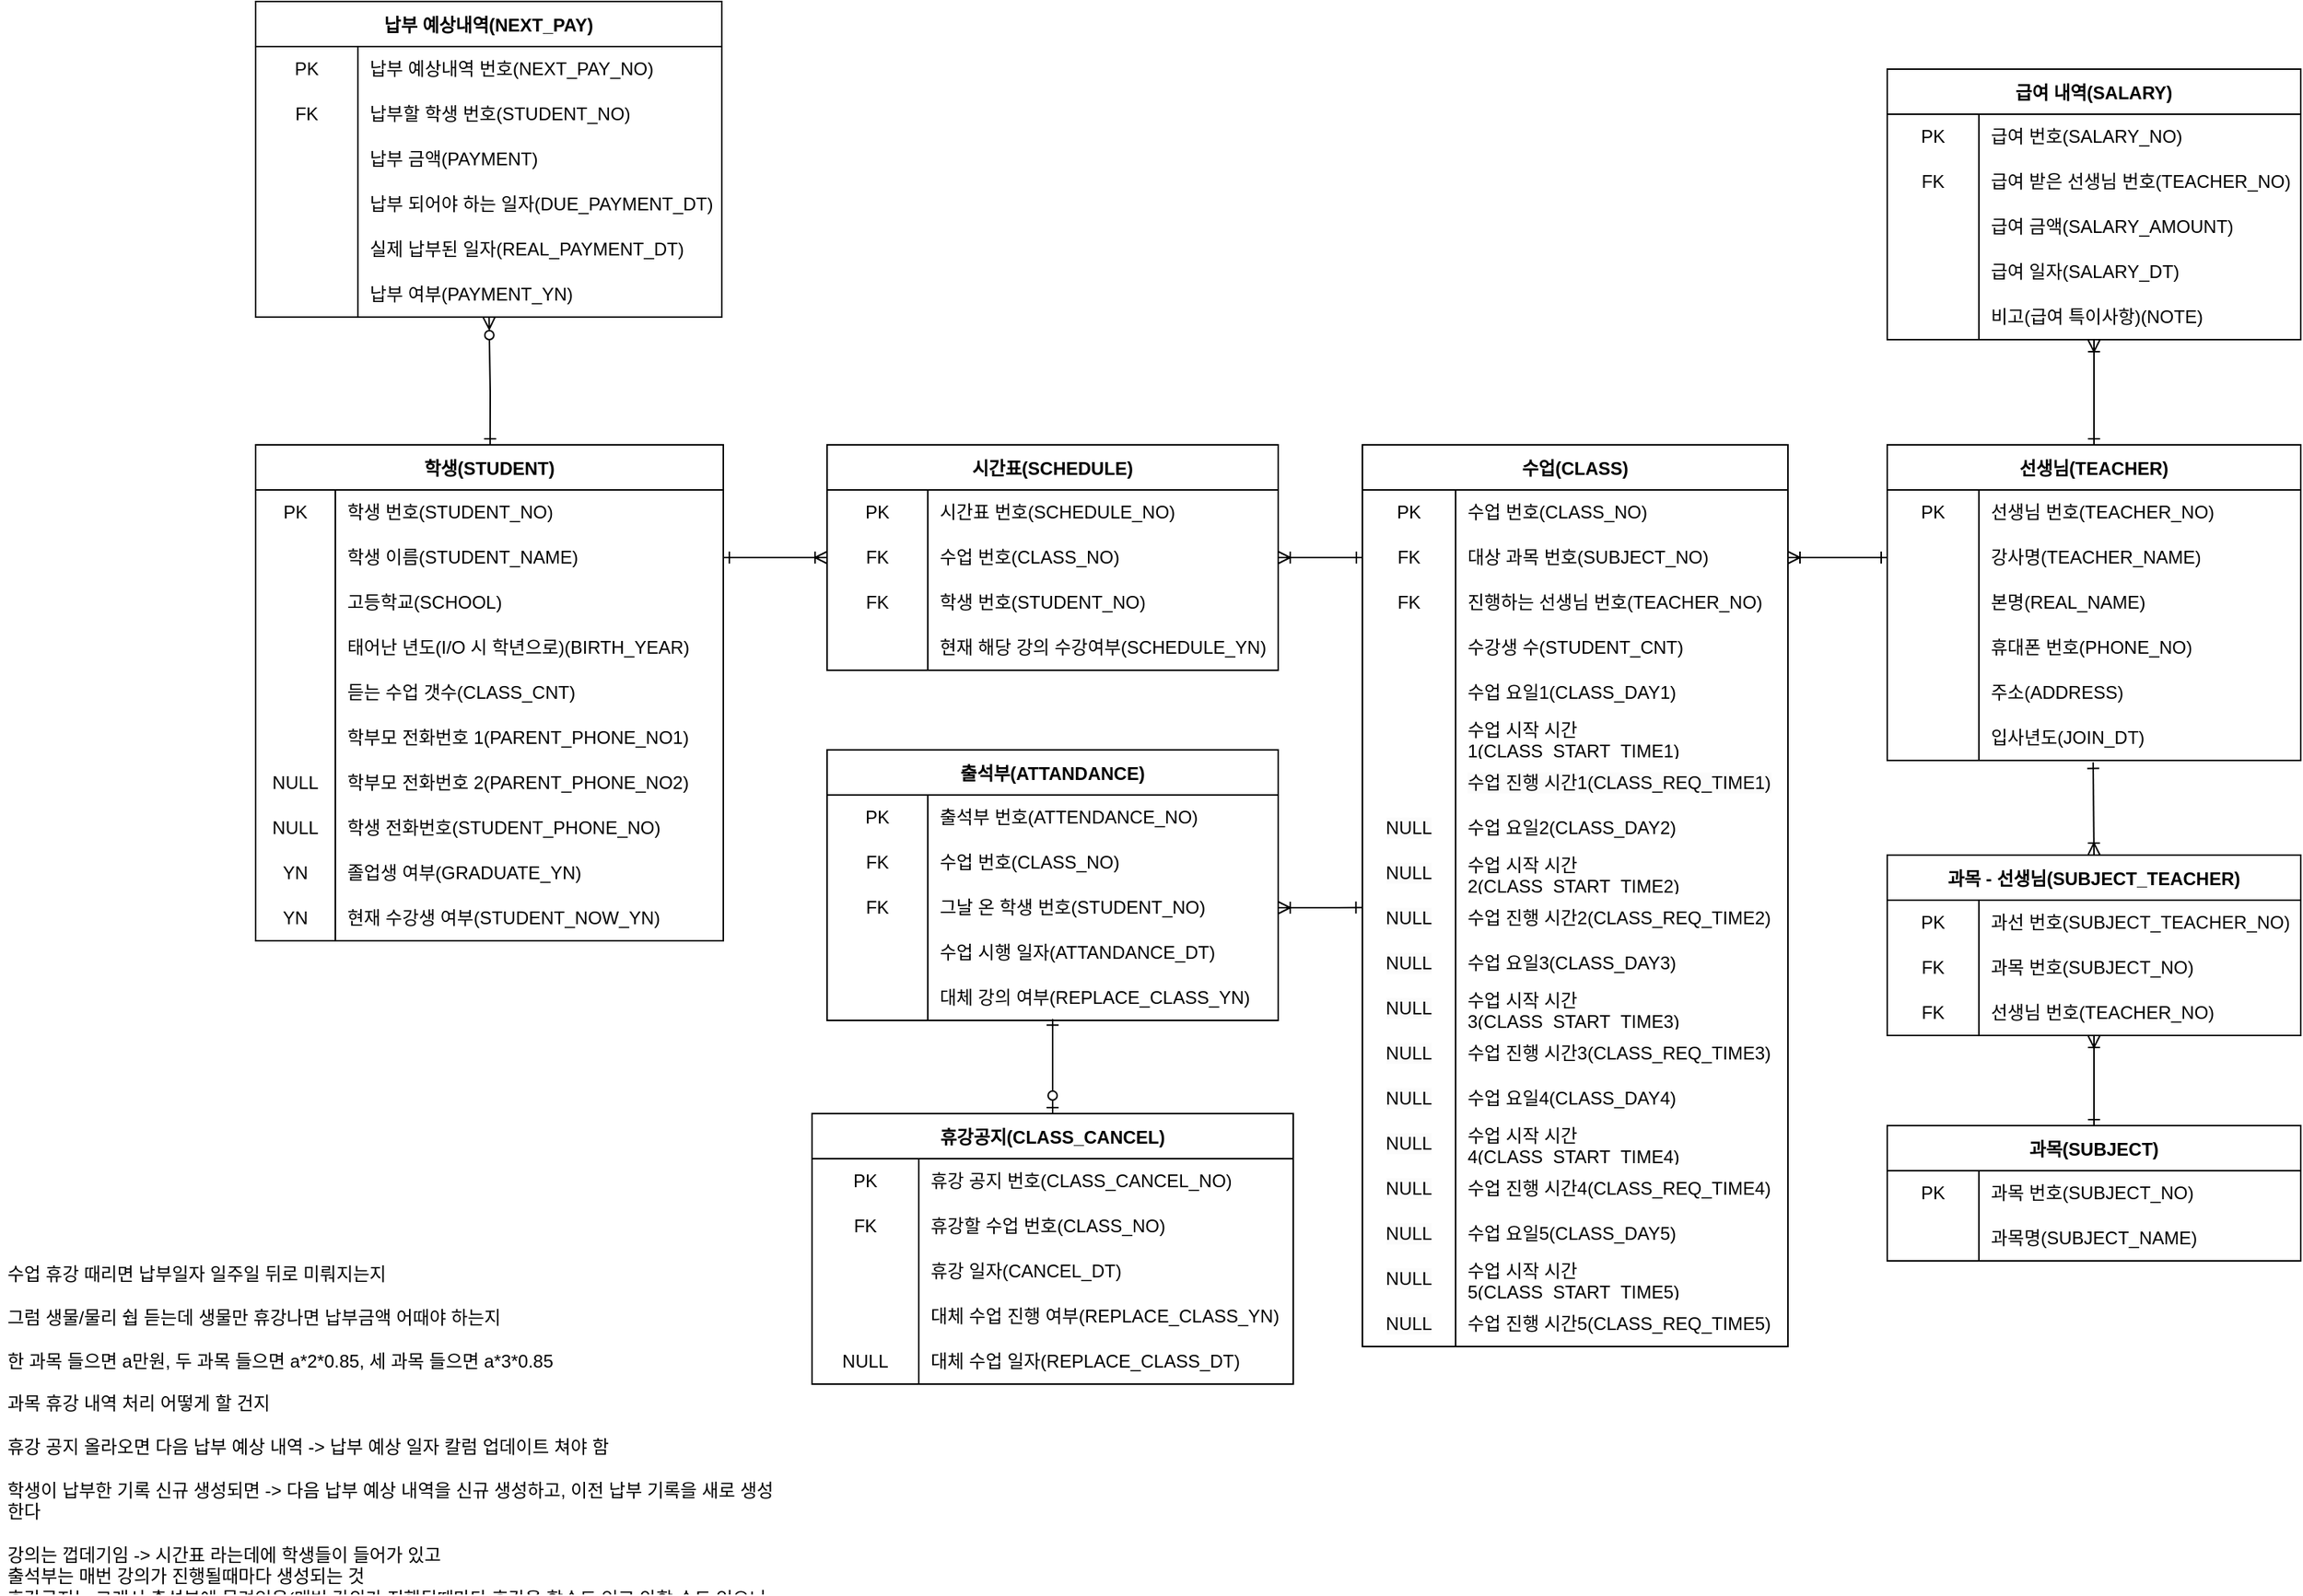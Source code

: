 <mxfile version="21.0.8" type="github">
  <diagram name="페이지-1" id="CIC7R-I5cl5aypZM1Wbc">
    <mxGraphModel dx="1363" dy="890" grid="1" gridSize="10" guides="1" tooltips="1" connect="1" arrows="1" fold="1" page="1" pageScale="1" pageWidth="827" pageHeight="1169" math="0" shadow="0">
      <root>
        <mxCell id="0" />
        <mxCell id="1" parent="0" />
        <mxCell id="fv7W8k4iM33XfDiJ0QUC-1" value="학생(STUDENT)" style="shape=table;startSize=30;container=1;collapsible=0;childLayout=tableLayout;fixedRows=1;rowLines=0;fontStyle=1;" vertex="1" parent="1">
          <mxGeometry x="200" y="355" width="311" height="330" as="geometry" />
        </mxCell>
        <mxCell id="fv7W8k4iM33XfDiJ0QUC-2" value="" style="shape=tableRow;horizontal=0;startSize=0;swimlaneHead=0;swimlaneBody=0;top=0;left=0;bottom=0;right=0;collapsible=0;dropTarget=0;fillColor=none;points=[[0,0.5],[1,0.5]];portConstraint=eastwest;" vertex="1" parent="fv7W8k4iM33XfDiJ0QUC-1">
          <mxGeometry y="30" width="311" height="30" as="geometry" />
        </mxCell>
        <mxCell id="fv7W8k4iM33XfDiJ0QUC-3" value="PK" style="shape=partialRectangle;html=1;whiteSpace=wrap;connectable=0;fillColor=none;top=0;left=0;bottom=0;right=0;overflow=hidden;pointerEvents=1;" vertex="1" parent="fv7W8k4iM33XfDiJ0QUC-2">
          <mxGeometry width="53" height="30" as="geometry">
            <mxRectangle width="53" height="30" as="alternateBounds" />
          </mxGeometry>
        </mxCell>
        <mxCell id="fv7W8k4iM33XfDiJ0QUC-4" value="학생 번호(STUDENT_NO)" style="shape=partialRectangle;html=1;whiteSpace=wrap;connectable=0;fillColor=none;top=0;left=0;bottom=0;right=0;align=left;spacingLeft=6;overflow=hidden;" vertex="1" parent="fv7W8k4iM33XfDiJ0QUC-2">
          <mxGeometry x="53" width="258" height="30" as="geometry">
            <mxRectangle width="258" height="30" as="alternateBounds" />
          </mxGeometry>
        </mxCell>
        <mxCell id="fv7W8k4iM33XfDiJ0QUC-5" value="" style="shape=tableRow;horizontal=0;startSize=0;swimlaneHead=0;swimlaneBody=0;top=0;left=0;bottom=0;right=0;collapsible=0;dropTarget=0;fillColor=none;points=[[0,0.5],[1,0.5]];portConstraint=eastwest;" vertex="1" parent="fv7W8k4iM33XfDiJ0QUC-1">
          <mxGeometry y="60" width="311" height="30" as="geometry" />
        </mxCell>
        <mxCell id="fv7W8k4iM33XfDiJ0QUC-6" value="" style="shape=partialRectangle;html=1;whiteSpace=wrap;connectable=0;fillColor=none;top=0;left=0;bottom=0;right=0;overflow=hidden;" vertex="1" parent="fv7W8k4iM33XfDiJ0QUC-5">
          <mxGeometry width="53" height="30" as="geometry">
            <mxRectangle width="53" height="30" as="alternateBounds" />
          </mxGeometry>
        </mxCell>
        <mxCell id="fv7W8k4iM33XfDiJ0QUC-7" value="학생 이름(STUDENT_NAME)" style="shape=partialRectangle;html=1;whiteSpace=wrap;connectable=0;fillColor=none;top=0;left=0;bottom=0;right=0;align=left;spacingLeft=6;overflow=hidden;" vertex="1" parent="fv7W8k4iM33XfDiJ0QUC-5">
          <mxGeometry x="53" width="258" height="30" as="geometry">
            <mxRectangle width="258" height="30" as="alternateBounds" />
          </mxGeometry>
        </mxCell>
        <mxCell id="fv7W8k4iM33XfDiJ0QUC-8" value="" style="shape=tableRow;horizontal=0;startSize=0;swimlaneHead=0;swimlaneBody=0;top=0;left=0;bottom=0;right=0;collapsible=0;dropTarget=0;fillColor=none;points=[[0,0.5],[1,0.5]];portConstraint=eastwest;" vertex="1" parent="fv7W8k4iM33XfDiJ0QUC-1">
          <mxGeometry y="90" width="311" height="30" as="geometry" />
        </mxCell>
        <mxCell id="fv7W8k4iM33XfDiJ0QUC-9" value="" style="shape=partialRectangle;html=1;whiteSpace=wrap;connectable=0;fillColor=none;top=0;left=0;bottom=0;right=0;overflow=hidden;" vertex="1" parent="fv7W8k4iM33XfDiJ0QUC-8">
          <mxGeometry width="53" height="30" as="geometry">
            <mxRectangle width="53" height="30" as="alternateBounds" />
          </mxGeometry>
        </mxCell>
        <mxCell id="fv7W8k4iM33XfDiJ0QUC-10" value="고등학교(SCHOOL)" style="shape=partialRectangle;html=1;whiteSpace=wrap;connectable=0;fillColor=none;top=0;left=0;bottom=0;right=0;align=left;spacingLeft=6;overflow=hidden;" vertex="1" parent="fv7W8k4iM33XfDiJ0QUC-8">
          <mxGeometry x="53" width="258" height="30" as="geometry">
            <mxRectangle width="258" height="30" as="alternateBounds" />
          </mxGeometry>
        </mxCell>
        <mxCell id="fv7W8k4iM33XfDiJ0QUC-11" value="" style="shape=tableRow;horizontal=0;startSize=0;swimlaneHead=0;swimlaneBody=0;top=0;left=0;bottom=0;right=0;collapsible=0;dropTarget=0;fillColor=none;points=[[0,0.5],[1,0.5]];portConstraint=eastwest;" vertex="1" parent="fv7W8k4iM33XfDiJ0QUC-1">
          <mxGeometry y="120" width="311" height="30" as="geometry" />
        </mxCell>
        <mxCell id="fv7W8k4iM33XfDiJ0QUC-12" value="" style="shape=partialRectangle;html=1;whiteSpace=wrap;connectable=0;fillColor=none;top=0;left=0;bottom=0;right=0;overflow=hidden;" vertex="1" parent="fv7W8k4iM33XfDiJ0QUC-11">
          <mxGeometry width="53" height="30" as="geometry">
            <mxRectangle width="53" height="30" as="alternateBounds" />
          </mxGeometry>
        </mxCell>
        <mxCell id="fv7W8k4iM33XfDiJ0QUC-13" value="태어난 년도(I/O 시 학년으로)(BIRTH_YEAR)" style="shape=partialRectangle;html=1;whiteSpace=wrap;connectable=0;fillColor=none;top=0;left=0;bottom=0;right=0;align=left;spacingLeft=6;overflow=hidden;" vertex="1" parent="fv7W8k4iM33XfDiJ0QUC-11">
          <mxGeometry x="53" width="258" height="30" as="geometry">
            <mxRectangle width="258" height="30" as="alternateBounds" />
          </mxGeometry>
        </mxCell>
        <mxCell id="fv7W8k4iM33XfDiJ0QUC-14" value="" style="shape=tableRow;horizontal=0;startSize=0;swimlaneHead=0;swimlaneBody=0;top=0;left=0;bottom=0;right=0;collapsible=0;dropTarget=0;fillColor=none;points=[[0,0.5],[1,0.5]];portConstraint=eastwest;" vertex="1" parent="fv7W8k4iM33XfDiJ0QUC-1">
          <mxGeometry y="150" width="311" height="30" as="geometry" />
        </mxCell>
        <mxCell id="fv7W8k4iM33XfDiJ0QUC-15" value="" style="shape=partialRectangle;html=1;whiteSpace=wrap;connectable=0;fillColor=none;top=0;left=0;bottom=0;right=0;overflow=hidden;" vertex="1" parent="fv7W8k4iM33XfDiJ0QUC-14">
          <mxGeometry width="53" height="30" as="geometry">
            <mxRectangle width="53" height="30" as="alternateBounds" />
          </mxGeometry>
        </mxCell>
        <mxCell id="fv7W8k4iM33XfDiJ0QUC-16" value="듣는 수업 갯수(CLASS_CNT)" style="shape=partialRectangle;html=1;whiteSpace=wrap;connectable=0;fillColor=none;top=0;left=0;bottom=0;right=0;align=left;spacingLeft=6;overflow=hidden;" vertex="1" parent="fv7W8k4iM33XfDiJ0QUC-14">
          <mxGeometry x="53" width="258" height="30" as="geometry">
            <mxRectangle width="258" height="30" as="alternateBounds" />
          </mxGeometry>
        </mxCell>
        <mxCell id="fv7W8k4iM33XfDiJ0QUC-17" value="" style="shape=tableRow;horizontal=0;startSize=0;swimlaneHead=0;swimlaneBody=0;top=0;left=0;bottom=0;right=0;collapsible=0;dropTarget=0;fillColor=none;points=[[0,0.5],[1,0.5]];portConstraint=eastwest;" vertex="1" parent="fv7W8k4iM33XfDiJ0QUC-1">
          <mxGeometry y="180" width="311" height="30" as="geometry" />
        </mxCell>
        <mxCell id="fv7W8k4iM33XfDiJ0QUC-18" value="" style="shape=partialRectangle;html=1;whiteSpace=wrap;connectable=0;fillColor=none;top=0;left=0;bottom=0;right=0;overflow=hidden;" vertex="1" parent="fv7W8k4iM33XfDiJ0QUC-17">
          <mxGeometry width="53" height="30" as="geometry">
            <mxRectangle width="53" height="30" as="alternateBounds" />
          </mxGeometry>
        </mxCell>
        <mxCell id="fv7W8k4iM33XfDiJ0QUC-19" value="학부모 전화번호 1(PARENT_PHONE_NO1)" style="shape=partialRectangle;html=1;whiteSpace=wrap;connectable=0;fillColor=none;top=0;left=0;bottom=0;right=0;align=left;spacingLeft=6;overflow=hidden;" vertex="1" parent="fv7W8k4iM33XfDiJ0QUC-17">
          <mxGeometry x="53" width="258" height="30" as="geometry">
            <mxRectangle width="258" height="30" as="alternateBounds" />
          </mxGeometry>
        </mxCell>
        <mxCell id="fv7W8k4iM33XfDiJ0QUC-20" value="" style="shape=tableRow;horizontal=0;startSize=0;swimlaneHead=0;swimlaneBody=0;top=0;left=0;bottom=0;right=0;collapsible=0;dropTarget=0;fillColor=none;points=[[0,0.5],[1,0.5]];portConstraint=eastwest;" vertex="1" parent="fv7W8k4iM33XfDiJ0QUC-1">
          <mxGeometry y="210" width="311" height="30" as="geometry" />
        </mxCell>
        <mxCell id="fv7W8k4iM33XfDiJ0QUC-21" value="NULL" style="shape=partialRectangle;html=1;whiteSpace=wrap;connectable=0;fillColor=none;top=0;left=0;bottom=0;right=0;overflow=hidden;" vertex="1" parent="fv7W8k4iM33XfDiJ0QUC-20">
          <mxGeometry width="53" height="30" as="geometry">
            <mxRectangle width="53" height="30" as="alternateBounds" />
          </mxGeometry>
        </mxCell>
        <mxCell id="fv7W8k4iM33XfDiJ0QUC-22" value="학부모 전화번호 2(PARENT_PHONE_NO2)" style="shape=partialRectangle;html=1;whiteSpace=wrap;connectable=0;fillColor=none;top=0;left=0;bottom=0;right=0;align=left;spacingLeft=6;overflow=hidden;" vertex="1" parent="fv7W8k4iM33XfDiJ0QUC-20">
          <mxGeometry x="53" width="258" height="30" as="geometry">
            <mxRectangle width="258" height="30" as="alternateBounds" />
          </mxGeometry>
        </mxCell>
        <mxCell id="fv7W8k4iM33XfDiJ0QUC-23" value="" style="shape=tableRow;horizontal=0;startSize=0;swimlaneHead=0;swimlaneBody=0;top=0;left=0;bottom=0;right=0;collapsible=0;dropTarget=0;fillColor=none;points=[[0,0.5],[1,0.5]];portConstraint=eastwest;" vertex="1" parent="fv7W8k4iM33XfDiJ0QUC-1">
          <mxGeometry y="240" width="311" height="30" as="geometry" />
        </mxCell>
        <mxCell id="fv7W8k4iM33XfDiJ0QUC-24" value="NULL" style="shape=partialRectangle;html=1;whiteSpace=wrap;connectable=0;fillColor=none;top=0;left=0;bottom=0;right=0;overflow=hidden;" vertex="1" parent="fv7W8k4iM33XfDiJ0QUC-23">
          <mxGeometry width="53" height="30" as="geometry">
            <mxRectangle width="53" height="30" as="alternateBounds" />
          </mxGeometry>
        </mxCell>
        <mxCell id="fv7W8k4iM33XfDiJ0QUC-25" value="학생 전화번호(STUDENT_PHONE_NO)" style="shape=partialRectangle;html=1;whiteSpace=wrap;connectable=0;fillColor=none;top=0;left=0;bottom=0;right=0;align=left;spacingLeft=6;overflow=hidden;" vertex="1" parent="fv7W8k4iM33XfDiJ0QUC-23">
          <mxGeometry x="53" width="258" height="30" as="geometry">
            <mxRectangle width="258" height="30" as="alternateBounds" />
          </mxGeometry>
        </mxCell>
        <mxCell id="fv7W8k4iM33XfDiJ0QUC-26" value="" style="shape=tableRow;horizontal=0;startSize=0;swimlaneHead=0;swimlaneBody=0;top=0;left=0;bottom=0;right=0;collapsible=0;dropTarget=0;fillColor=none;points=[[0,0.5],[1,0.5]];portConstraint=eastwest;" vertex="1" parent="fv7W8k4iM33XfDiJ0QUC-1">
          <mxGeometry y="270" width="311" height="30" as="geometry" />
        </mxCell>
        <mxCell id="fv7W8k4iM33XfDiJ0QUC-27" value="YN" style="shape=partialRectangle;html=1;whiteSpace=wrap;connectable=0;fillColor=none;top=0;left=0;bottom=0;right=0;overflow=hidden;" vertex="1" parent="fv7W8k4iM33XfDiJ0QUC-26">
          <mxGeometry width="53" height="30" as="geometry">
            <mxRectangle width="53" height="30" as="alternateBounds" />
          </mxGeometry>
        </mxCell>
        <mxCell id="fv7W8k4iM33XfDiJ0QUC-28" value="졸업생 여부(GRADUATE_YN)" style="shape=partialRectangle;html=1;whiteSpace=wrap;connectable=0;fillColor=none;top=0;left=0;bottom=0;right=0;align=left;spacingLeft=6;overflow=hidden;" vertex="1" parent="fv7W8k4iM33XfDiJ0QUC-26">
          <mxGeometry x="53" width="258" height="30" as="geometry">
            <mxRectangle width="258" height="30" as="alternateBounds" />
          </mxGeometry>
        </mxCell>
        <mxCell id="fv7W8k4iM33XfDiJ0QUC-29" value="" style="shape=tableRow;horizontal=0;startSize=0;swimlaneHead=0;swimlaneBody=0;top=0;left=0;bottom=0;right=0;collapsible=0;dropTarget=0;fillColor=none;points=[[0,0.5],[1,0.5]];portConstraint=eastwest;" vertex="1" parent="fv7W8k4iM33XfDiJ0QUC-1">
          <mxGeometry y="300" width="311" height="30" as="geometry" />
        </mxCell>
        <mxCell id="fv7W8k4iM33XfDiJ0QUC-30" value="YN" style="shape=partialRectangle;html=1;whiteSpace=wrap;connectable=0;fillColor=none;top=0;left=0;bottom=0;right=0;overflow=hidden;" vertex="1" parent="fv7W8k4iM33XfDiJ0QUC-29">
          <mxGeometry width="53" height="30" as="geometry">
            <mxRectangle width="53" height="30" as="alternateBounds" />
          </mxGeometry>
        </mxCell>
        <mxCell id="fv7W8k4iM33XfDiJ0QUC-31" value="현재 수강생 여부(STUDENT_NOW_YN)" style="shape=partialRectangle;html=1;whiteSpace=wrap;connectable=0;fillColor=none;top=0;left=0;bottom=0;right=0;align=left;spacingLeft=6;overflow=hidden;" vertex="1" parent="fv7W8k4iM33XfDiJ0QUC-29">
          <mxGeometry x="53" width="258" height="30" as="geometry">
            <mxRectangle width="258" height="30" as="alternateBounds" />
          </mxGeometry>
        </mxCell>
        <mxCell id="fv7W8k4iM33XfDiJ0QUC-32" style="edgeStyle=none;rounded=0;orthogonalLoop=1;jettySize=auto;html=1;exitX=0.5;exitY=0;exitDx=0;exitDy=0;fontSize=13;startArrow=ERone;startFill=0;endArrow=ERoneToMany;endFill=0;" edge="1" parent="1" source="fv7W8k4iM33XfDiJ0QUC-33" target="fv7W8k4iM33XfDiJ0QUC-154">
          <mxGeometry relative="1" as="geometry" />
        </mxCell>
        <mxCell id="fv7W8k4iM33XfDiJ0QUC-33" value="선생님(TEACHER)" style="shape=table;startSize=30;container=1;collapsible=0;childLayout=tableLayout;fixedRows=1;rowLines=0;fontStyle=1;" vertex="1" parent="1">
          <mxGeometry x="1285" y="355" width="275" height="210" as="geometry" />
        </mxCell>
        <mxCell id="fv7W8k4iM33XfDiJ0QUC-34" value="" style="shape=tableRow;horizontal=0;startSize=0;swimlaneHead=0;swimlaneBody=0;top=0;left=0;bottom=0;right=0;collapsible=0;dropTarget=0;fillColor=none;points=[[0,0.5],[1,0.5]];portConstraint=eastwest;" vertex="1" parent="fv7W8k4iM33XfDiJ0QUC-33">
          <mxGeometry y="30" width="275" height="30" as="geometry" />
        </mxCell>
        <mxCell id="fv7W8k4iM33XfDiJ0QUC-35" value="PK" style="shape=partialRectangle;html=1;whiteSpace=wrap;connectable=0;fillColor=none;top=0;left=0;bottom=0;right=0;overflow=hidden;pointerEvents=1;" vertex="1" parent="fv7W8k4iM33XfDiJ0QUC-34">
          <mxGeometry width="61" height="30" as="geometry">
            <mxRectangle width="61" height="30" as="alternateBounds" />
          </mxGeometry>
        </mxCell>
        <mxCell id="fv7W8k4iM33XfDiJ0QUC-36" value="선생님 번호(TEACHER_NO)" style="shape=partialRectangle;html=1;whiteSpace=wrap;connectable=0;fillColor=none;top=0;left=0;bottom=0;right=0;align=left;spacingLeft=6;overflow=hidden;" vertex="1" parent="fv7W8k4iM33XfDiJ0QUC-34">
          <mxGeometry x="61" width="214" height="30" as="geometry">
            <mxRectangle width="214" height="30" as="alternateBounds" />
          </mxGeometry>
        </mxCell>
        <mxCell id="fv7W8k4iM33XfDiJ0QUC-37" value="" style="shape=tableRow;horizontal=0;startSize=0;swimlaneHead=0;swimlaneBody=0;top=0;left=0;bottom=0;right=0;collapsible=0;dropTarget=0;fillColor=none;points=[[0,0.5],[1,0.5]];portConstraint=eastwest;" vertex="1" parent="fv7W8k4iM33XfDiJ0QUC-33">
          <mxGeometry y="60" width="275" height="30" as="geometry" />
        </mxCell>
        <mxCell id="fv7W8k4iM33XfDiJ0QUC-38" value="" style="shape=partialRectangle;html=1;whiteSpace=wrap;connectable=0;fillColor=none;top=0;left=0;bottom=0;right=0;overflow=hidden;" vertex="1" parent="fv7W8k4iM33XfDiJ0QUC-37">
          <mxGeometry width="61" height="30" as="geometry">
            <mxRectangle width="61" height="30" as="alternateBounds" />
          </mxGeometry>
        </mxCell>
        <mxCell id="fv7W8k4iM33XfDiJ0QUC-39" value="강사명(TEACHER_NAME)" style="shape=partialRectangle;html=1;whiteSpace=wrap;connectable=0;fillColor=none;top=0;left=0;bottom=0;right=0;align=left;spacingLeft=6;overflow=hidden;" vertex="1" parent="fv7W8k4iM33XfDiJ0QUC-37">
          <mxGeometry x="61" width="214" height="30" as="geometry">
            <mxRectangle width="214" height="30" as="alternateBounds" />
          </mxGeometry>
        </mxCell>
        <mxCell id="fv7W8k4iM33XfDiJ0QUC-40" value="" style="shape=tableRow;horizontal=0;startSize=0;swimlaneHead=0;swimlaneBody=0;top=0;left=0;bottom=0;right=0;collapsible=0;dropTarget=0;fillColor=none;points=[[0,0.5],[1,0.5]];portConstraint=eastwest;" vertex="1" parent="fv7W8k4iM33XfDiJ0QUC-33">
          <mxGeometry y="90" width="275" height="30" as="geometry" />
        </mxCell>
        <mxCell id="fv7W8k4iM33XfDiJ0QUC-41" value="" style="shape=partialRectangle;html=1;whiteSpace=wrap;connectable=0;fillColor=none;top=0;left=0;bottom=0;right=0;overflow=hidden;" vertex="1" parent="fv7W8k4iM33XfDiJ0QUC-40">
          <mxGeometry width="61" height="30" as="geometry">
            <mxRectangle width="61" height="30" as="alternateBounds" />
          </mxGeometry>
        </mxCell>
        <mxCell id="fv7W8k4iM33XfDiJ0QUC-42" value="본명(REAL_NAME)" style="shape=partialRectangle;html=1;whiteSpace=wrap;connectable=0;fillColor=none;top=0;left=0;bottom=0;right=0;align=left;spacingLeft=6;overflow=hidden;" vertex="1" parent="fv7W8k4iM33XfDiJ0QUC-40">
          <mxGeometry x="61" width="214" height="30" as="geometry">
            <mxRectangle width="214" height="30" as="alternateBounds" />
          </mxGeometry>
        </mxCell>
        <mxCell id="fv7W8k4iM33XfDiJ0QUC-43" value="" style="shape=tableRow;horizontal=0;startSize=0;swimlaneHead=0;swimlaneBody=0;top=0;left=0;bottom=0;right=0;collapsible=0;dropTarget=0;fillColor=none;points=[[0,0.5],[1,0.5]];portConstraint=eastwest;" vertex="1" parent="fv7W8k4iM33XfDiJ0QUC-33">
          <mxGeometry y="120" width="275" height="30" as="geometry" />
        </mxCell>
        <mxCell id="fv7W8k4iM33XfDiJ0QUC-44" value="" style="shape=partialRectangle;html=1;whiteSpace=wrap;connectable=0;fillColor=none;top=0;left=0;bottom=0;right=0;overflow=hidden;" vertex="1" parent="fv7W8k4iM33XfDiJ0QUC-43">
          <mxGeometry width="61" height="30" as="geometry">
            <mxRectangle width="61" height="30" as="alternateBounds" />
          </mxGeometry>
        </mxCell>
        <mxCell id="fv7W8k4iM33XfDiJ0QUC-45" value="휴대폰 번호(PHONE_NO)" style="shape=partialRectangle;html=1;whiteSpace=wrap;connectable=0;fillColor=none;top=0;left=0;bottom=0;right=0;align=left;spacingLeft=6;overflow=hidden;" vertex="1" parent="fv7W8k4iM33XfDiJ0QUC-43">
          <mxGeometry x="61" width="214" height="30" as="geometry">
            <mxRectangle width="214" height="30" as="alternateBounds" />
          </mxGeometry>
        </mxCell>
        <mxCell id="fv7W8k4iM33XfDiJ0QUC-46" value="" style="shape=tableRow;horizontal=0;startSize=0;swimlaneHead=0;swimlaneBody=0;top=0;left=0;bottom=0;right=0;collapsible=0;dropTarget=0;fillColor=none;points=[[0,0.5],[1,0.5]];portConstraint=eastwest;" vertex="1" parent="fv7W8k4iM33XfDiJ0QUC-33">
          <mxGeometry y="150" width="275" height="30" as="geometry" />
        </mxCell>
        <mxCell id="fv7W8k4iM33XfDiJ0QUC-47" value="" style="shape=partialRectangle;html=1;whiteSpace=wrap;connectable=0;fillColor=none;top=0;left=0;bottom=0;right=0;overflow=hidden;" vertex="1" parent="fv7W8k4iM33XfDiJ0QUC-46">
          <mxGeometry width="61" height="30" as="geometry">
            <mxRectangle width="61" height="30" as="alternateBounds" />
          </mxGeometry>
        </mxCell>
        <mxCell id="fv7W8k4iM33XfDiJ0QUC-48" value="주소(ADDRESS)" style="shape=partialRectangle;html=1;whiteSpace=wrap;connectable=0;fillColor=none;top=0;left=0;bottom=0;right=0;align=left;spacingLeft=6;overflow=hidden;" vertex="1" parent="fv7W8k4iM33XfDiJ0QUC-46">
          <mxGeometry x="61" width="214" height="30" as="geometry">
            <mxRectangle width="214" height="30" as="alternateBounds" />
          </mxGeometry>
        </mxCell>
        <mxCell id="fv7W8k4iM33XfDiJ0QUC-49" value="" style="shape=tableRow;horizontal=0;startSize=0;swimlaneHead=0;swimlaneBody=0;top=0;left=0;bottom=0;right=0;collapsible=0;dropTarget=0;fillColor=none;points=[[0,0.5],[1,0.5]];portConstraint=eastwest;" vertex="1" parent="fv7W8k4iM33XfDiJ0QUC-33">
          <mxGeometry y="180" width="275" height="30" as="geometry" />
        </mxCell>
        <mxCell id="fv7W8k4iM33XfDiJ0QUC-50" value="" style="shape=partialRectangle;html=1;whiteSpace=wrap;connectable=0;fillColor=none;top=0;left=0;bottom=0;right=0;overflow=hidden;" vertex="1" parent="fv7W8k4iM33XfDiJ0QUC-49">
          <mxGeometry width="61" height="30" as="geometry">
            <mxRectangle width="61" height="30" as="alternateBounds" />
          </mxGeometry>
        </mxCell>
        <mxCell id="fv7W8k4iM33XfDiJ0QUC-51" value="입사년도(JOIN_DT)" style="shape=partialRectangle;html=1;whiteSpace=wrap;connectable=0;fillColor=none;top=0;left=0;bottom=0;right=0;align=left;spacingLeft=6;overflow=hidden;" vertex="1" parent="fv7W8k4iM33XfDiJ0QUC-49">
          <mxGeometry x="61" width="214" height="30" as="geometry">
            <mxRectangle width="214" height="30" as="alternateBounds" />
          </mxGeometry>
        </mxCell>
        <mxCell id="fv7W8k4iM33XfDiJ0QUC-52" style="edgeStyle=none;rounded=0;orthogonalLoop=1;jettySize=auto;html=1;exitX=0.5;exitY=0;exitDx=0;exitDy=0;fontSize=13;startArrow=ERone;startFill=0;endArrow=ERoneToMany;endFill=0;" edge="1" parent="1" source="fv7W8k4iM33XfDiJ0QUC-53" target="fv7W8k4iM33XfDiJ0QUC-68">
          <mxGeometry relative="1" as="geometry" />
        </mxCell>
        <mxCell id="fv7W8k4iM33XfDiJ0QUC-53" value="과목(SUBJECT)" style="shape=table;startSize=30;container=1;collapsible=0;childLayout=tableLayout;fixedRows=1;rowLines=0;fontStyle=1;" vertex="1" parent="1">
          <mxGeometry x="1285" y="808" width="275" height="90" as="geometry" />
        </mxCell>
        <mxCell id="fv7W8k4iM33XfDiJ0QUC-54" value="" style="shape=tableRow;horizontal=0;startSize=0;swimlaneHead=0;swimlaneBody=0;top=0;left=0;bottom=0;right=0;collapsible=0;dropTarget=0;fillColor=none;points=[[0,0.5],[1,0.5]];portConstraint=eastwest;" vertex="1" parent="fv7W8k4iM33XfDiJ0QUC-53">
          <mxGeometry y="30" width="275" height="30" as="geometry" />
        </mxCell>
        <mxCell id="fv7W8k4iM33XfDiJ0QUC-55" value="PK" style="shape=partialRectangle;html=1;whiteSpace=wrap;connectable=0;fillColor=none;top=0;left=0;bottom=0;right=0;overflow=hidden;pointerEvents=1;" vertex="1" parent="fv7W8k4iM33XfDiJ0QUC-54">
          <mxGeometry width="61" height="30" as="geometry">
            <mxRectangle width="61" height="30" as="alternateBounds" />
          </mxGeometry>
        </mxCell>
        <mxCell id="fv7W8k4iM33XfDiJ0QUC-56" value="과목 번호(SUBJECT_NO)" style="shape=partialRectangle;html=1;whiteSpace=wrap;connectable=0;fillColor=none;top=0;left=0;bottom=0;right=0;align=left;spacingLeft=6;overflow=hidden;" vertex="1" parent="fv7W8k4iM33XfDiJ0QUC-54">
          <mxGeometry x="61" width="214" height="30" as="geometry">
            <mxRectangle width="214" height="30" as="alternateBounds" />
          </mxGeometry>
        </mxCell>
        <mxCell id="fv7W8k4iM33XfDiJ0QUC-57" value="" style="shape=tableRow;horizontal=0;startSize=0;swimlaneHead=0;swimlaneBody=0;top=0;left=0;bottom=0;right=0;collapsible=0;dropTarget=0;fillColor=none;points=[[0,0.5],[1,0.5]];portConstraint=eastwest;" vertex="1" parent="fv7W8k4iM33XfDiJ0QUC-53">
          <mxGeometry y="60" width="275" height="30" as="geometry" />
        </mxCell>
        <mxCell id="fv7W8k4iM33XfDiJ0QUC-58" value="" style="shape=partialRectangle;html=1;whiteSpace=wrap;connectable=0;fillColor=none;top=0;left=0;bottom=0;right=0;overflow=hidden;" vertex="1" parent="fv7W8k4iM33XfDiJ0QUC-57">
          <mxGeometry width="61" height="30" as="geometry">
            <mxRectangle width="61" height="30" as="alternateBounds" />
          </mxGeometry>
        </mxCell>
        <mxCell id="fv7W8k4iM33XfDiJ0QUC-59" value="과목명(SUBJECT_NAME)" style="shape=partialRectangle;html=1;whiteSpace=wrap;connectable=0;fillColor=none;top=0;left=0;bottom=0;right=0;align=left;spacingLeft=6;overflow=hidden;" vertex="1" parent="fv7W8k4iM33XfDiJ0QUC-57">
          <mxGeometry x="61" width="214" height="30" as="geometry">
            <mxRectangle width="214" height="30" as="alternateBounds" />
          </mxGeometry>
        </mxCell>
        <mxCell id="fv7W8k4iM33XfDiJ0QUC-60" style="edgeStyle=none;rounded=0;orthogonalLoop=1;jettySize=auto;html=1;exitX=0.5;exitY=0;exitDx=0;exitDy=0;entryX=0.498;entryY=1.043;entryDx=0;entryDy=0;entryPerimeter=0;fontSize=13;startArrow=ERoneToMany;startFill=0;endArrow=ERone;endFill=0;" edge="1" parent="1" source="fv7W8k4iM33XfDiJ0QUC-61" target="fv7W8k4iM33XfDiJ0QUC-49">
          <mxGeometry relative="1" as="geometry" />
        </mxCell>
        <mxCell id="fv7W8k4iM33XfDiJ0QUC-61" value="과목 - 선생님(SUBJECT_TEACHER)" style="shape=table;startSize=30;container=1;collapsible=0;childLayout=tableLayout;fixedRows=1;rowLines=0;fontStyle=1;" vertex="1" parent="1">
          <mxGeometry x="1285" y="628" width="275" height="120" as="geometry" />
        </mxCell>
        <mxCell id="fv7W8k4iM33XfDiJ0QUC-62" value="" style="shape=tableRow;horizontal=0;startSize=0;swimlaneHead=0;swimlaneBody=0;top=0;left=0;bottom=0;right=0;collapsible=0;dropTarget=0;fillColor=none;points=[[0,0.5],[1,0.5]];portConstraint=eastwest;" vertex="1" parent="fv7W8k4iM33XfDiJ0QUC-61">
          <mxGeometry y="30" width="275" height="30" as="geometry" />
        </mxCell>
        <mxCell id="fv7W8k4iM33XfDiJ0QUC-63" value="PK" style="shape=partialRectangle;html=1;whiteSpace=wrap;connectable=0;fillColor=none;top=0;left=0;bottom=0;right=0;overflow=hidden;pointerEvents=1;" vertex="1" parent="fv7W8k4iM33XfDiJ0QUC-62">
          <mxGeometry width="61" height="30" as="geometry">
            <mxRectangle width="61" height="30" as="alternateBounds" />
          </mxGeometry>
        </mxCell>
        <mxCell id="fv7W8k4iM33XfDiJ0QUC-64" value="과선 번호(SUBJECT_TEACHER_NO)" style="shape=partialRectangle;html=1;whiteSpace=wrap;connectable=0;fillColor=none;top=0;left=0;bottom=0;right=0;align=left;spacingLeft=6;overflow=hidden;" vertex="1" parent="fv7W8k4iM33XfDiJ0QUC-62">
          <mxGeometry x="61" width="214" height="30" as="geometry">
            <mxRectangle width="214" height="30" as="alternateBounds" />
          </mxGeometry>
        </mxCell>
        <mxCell id="fv7W8k4iM33XfDiJ0QUC-65" value="" style="shape=tableRow;horizontal=0;startSize=0;swimlaneHead=0;swimlaneBody=0;top=0;left=0;bottom=0;right=0;collapsible=0;dropTarget=0;fillColor=none;points=[[0,0.5],[1,0.5]];portConstraint=eastwest;" vertex="1" parent="fv7W8k4iM33XfDiJ0QUC-61">
          <mxGeometry y="60" width="275" height="30" as="geometry" />
        </mxCell>
        <mxCell id="fv7W8k4iM33XfDiJ0QUC-66" value="FK" style="shape=partialRectangle;html=1;whiteSpace=wrap;connectable=0;fillColor=none;top=0;left=0;bottom=0;right=0;overflow=hidden;" vertex="1" parent="fv7W8k4iM33XfDiJ0QUC-65">
          <mxGeometry width="61" height="30" as="geometry">
            <mxRectangle width="61" height="30" as="alternateBounds" />
          </mxGeometry>
        </mxCell>
        <mxCell id="fv7W8k4iM33XfDiJ0QUC-67" value="과목 번호(SUBJECT_NO)" style="shape=partialRectangle;html=1;whiteSpace=wrap;connectable=0;fillColor=none;top=0;left=0;bottom=0;right=0;align=left;spacingLeft=6;overflow=hidden;" vertex="1" parent="fv7W8k4iM33XfDiJ0QUC-65">
          <mxGeometry x="61" width="214" height="30" as="geometry">
            <mxRectangle width="214" height="30" as="alternateBounds" />
          </mxGeometry>
        </mxCell>
        <mxCell id="fv7W8k4iM33XfDiJ0QUC-68" value="" style="shape=tableRow;horizontal=0;startSize=0;swimlaneHead=0;swimlaneBody=0;top=0;left=0;bottom=0;right=0;collapsible=0;dropTarget=0;fillColor=none;points=[[0,0.5],[1,0.5]];portConstraint=eastwest;" vertex="1" parent="fv7W8k4iM33XfDiJ0QUC-61">
          <mxGeometry y="90" width="275" height="30" as="geometry" />
        </mxCell>
        <mxCell id="fv7W8k4iM33XfDiJ0QUC-69" value="FK" style="shape=partialRectangle;html=1;whiteSpace=wrap;connectable=0;fillColor=none;top=0;left=0;bottom=0;right=0;overflow=hidden;" vertex="1" parent="fv7W8k4iM33XfDiJ0QUC-68">
          <mxGeometry width="61" height="30" as="geometry">
            <mxRectangle width="61" height="30" as="alternateBounds" />
          </mxGeometry>
        </mxCell>
        <mxCell id="fv7W8k4iM33XfDiJ0QUC-70" value="선생님 번호(TEACHER_NO)" style="shape=partialRectangle;html=1;whiteSpace=wrap;connectable=0;fillColor=none;top=0;left=0;bottom=0;right=0;align=left;spacingLeft=6;overflow=hidden;" vertex="1" parent="fv7W8k4iM33XfDiJ0QUC-68">
          <mxGeometry x="61" width="214" height="30" as="geometry">
            <mxRectangle width="214" height="30" as="alternateBounds" />
          </mxGeometry>
        </mxCell>
        <mxCell id="fv7W8k4iM33XfDiJ0QUC-87" value="시간표(SCHEDULE)" style="shape=table;startSize=30;container=1;collapsible=0;childLayout=tableLayout;fixedRows=1;rowLines=0;fontStyle=1;" vertex="1" parent="1">
          <mxGeometry x="580" y="355" width="300" height="150" as="geometry" />
        </mxCell>
        <mxCell id="fv7W8k4iM33XfDiJ0QUC-177" value="" style="shape=tableRow;horizontal=0;startSize=0;swimlaneHead=0;swimlaneBody=0;top=0;left=0;bottom=0;right=0;collapsible=0;dropTarget=0;fillColor=none;points=[[0,0.5],[1,0.5]];portConstraint=eastwest;" vertex="1" parent="fv7W8k4iM33XfDiJ0QUC-87">
          <mxGeometry y="30" width="300" height="30" as="geometry" />
        </mxCell>
        <mxCell id="fv7W8k4iM33XfDiJ0QUC-178" value="PK" style="shape=partialRectangle;html=1;whiteSpace=wrap;connectable=0;fillColor=none;top=0;left=0;bottom=0;right=0;overflow=hidden;pointerEvents=1;" vertex="1" parent="fv7W8k4iM33XfDiJ0QUC-177">
          <mxGeometry width="67" height="30" as="geometry">
            <mxRectangle width="67" height="30" as="alternateBounds" />
          </mxGeometry>
        </mxCell>
        <mxCell id="fv7W8k4iM33XfDiJ0QUC-179" value="시간표 번호(SCHEDULE_NO)" style="shape=partialRectangle;html=1;whiteSpace=wrap;connectable=0;fillColor=none;top=0;left=0;bottom=0;right=0;align=left;spacingLeft=6;overflow=hidden;" vertex="1" parent="fv7W8k4iM33XfDiJ0QUC-177">
          <mxGeometry x="67" width="233" height="30" as="geometry">
            <mxRectangle width="233" height="30" as="alternateBounds" />
          </mxGeometry>
        </mxCell>
        <mxCell id="fv7W8k4iM33XfDiJ0QUC-180" value="" style="shape=tableRow;horizontal=0;startSize=0;swimlaneHead=0;swimlaneBody=0;top=0;left=0;bottom=0;right=0;collapsible=0;dropTarget=0;fillColor=none;points=[[0,0.5],[1,0.5]];portConstraint=eastwest;" vertex="1" parent="fv7W8k4iM33XfDiJ0QUC-87">
          <mxGeometry y="60" width="300" height="30" as="geometry" />
        </mxCell>
        <mxCell id="fv7W8k4iM33XfDiJ0QUC-181" value="FK" style="shape=partialRectangle;html=1;whiteSpace=wrap;connectable=0;fillColor=none;top=0;left=0;bottom=0;right=0;overflow=hidden;" vertex="1" parent="fv7W8k4iM33XfDiJ0QUC-180">
          <mxGeometry width="67" height="30" as="geometry">
            <mxRectangle width="67" height="30" as="alternateBounds" />
          </mxGeometry>
        </mxCell>
        <mxCell id="fv7W8k4iM33XfDiJ0QUC-182" value="수업 번호(CLASS_NO)" style="shape=partialRectangle;html=1;whiteSpace=wrap;connectable=0;fillColor=none;top=0;left=0;bottom=0;right=0;align=left;spacingLeft=6;overflow=hidden;" vertex="1" parent="fv7W8k4iM33XfDiJ0QUC-180">
          <mxGeometry x="67" width="233" height="30" as="geometry">
            <mxRectangle width="233" height="30" as="alternateBounds" />
          </mxGeometry>
        </mxCell>
        <mxCell id="fv7W8k4iM33XfDiJ0QUC-235" value="" style="shape=tableRow;horizontal=0;startSize=0;swimlaneHead=0;swimlaneBody=0;top=0;left=0;bottom=0;right=0;collapsible=0;dropTarget=0;fillColor=none;points=[[0,0.5],[1,0.5]];portConstraint=eastwest;" vertex="1" parent="fv7W8k4iM33XfDiJ0QUC-87">
          <mxGeometry y="90" width="300" height="30" as="geometry" />
        </mxCell>
        <mxCell id="fv7W8k4iM33XfDiJ0QUC-236" value="FK" style="shape=partialRectangle;html=1;whiteSpace=wrap;connectable=0;fillColor=none;top=0;left=0;bottom=0;right=0;overflow=hidden;pointerEvents=1;" vertex="1" parent="fv7W8k4iM33XfDiJ0QUC-235">
          <mxGeometry width="67" height="30" as="geometry">
            <mxRectangle width="67" height="30" as="alternateBounds" />
          </mxGeometry>
        </mxCell>
        <mxCell id="fv7W8k4iM33XfDiJ0QUC-237" value="학생 번호(STUDENT_NO)" style="shape=partialRectangle;html=1;whiteSpace=wrap;connectable=0;fillColor=none;top=0;left=0;bottom=0;right=0;align=left;spacingLeft=6;overflow=hidden;" vertex="1" parent="fv7W8k4iM33XfDiJ0QUC-235">
          <mxGeometry x="67" width="233" height="30" as="geometry">
            <mxRectangle width="233" height="30" as="alternateBounds" />
          </mxGeometry>
        </mxCell>
        <mxCell id="fv7W8k4iM33XfDiJ0QUC-238" value="" style="shape=tableRow;horizontal=0;startSize=0;swimlaneHead=0;swimlaneBody=0;top=0;left=0;bottom=0;right=0;collapsible=0;dropTarget=0;fillColor=none;points=[[0,0.5],[1,0.5]];portConstraint=eastwest;" vertex="1" parent="fv7W8k4iM33XfDiJ0QUC-87">
          <mxGeometry y="120" width="300" height="30" as="geometry" />
        </mxCell>
        <mxCell id="fv7W8k4iM33XfDiJ0QUC-239" value="" style="shape=partialRectangle;html=1;whiteSpace=wrap;connectable=0;fillColor=none;top=0;left=0;bottom=0;right=0;overflow=hidden;" vertex="1" parent="fv7W8k4iM33XfDiJ0QUC-238">
          <mxGeometry width="67" height="30" as="geometry">
            <mxRectangle width="67" height="30" as="alternateBounds" />
          </mxGeometry>
        </mxCell>
        <mxCell id="fv7W8k4iM33XfDiJ0QUC-240" value="현재 해당 강의 수강여부(SCHEDULE_YN)" style="shape=partialRectangle;html=1;whiteSpace=wrap;connectable=0;fillColor=none;top=0;left=0;bottom=0;right=0;align=left;spacingLeft=6;overflow=hidden;" vertex="1" parent="fv7W8k4iM33XfDiJ0QUC-238">
          <mxGeometry x="67" width="233" height="30" as="geometry">
            <mxRectangle width="233" height="30" as="alternateBounds" />
          </mxGeometry>
        </mxCell>
        <mxCell id="fv7W8k4iM33XfDiJ0QUC-113" value="수업 휴강 때리면 납부일자 일주일 뒤로 미뤄지는지&lt;br&gt;&lt;br&gt;그럼 생물/물리 쉅 듣는데 생물만 휴강나면 납부금액 어때야 하는지&lt;br&gt;&lt;br&gt;한 과목 들으면 a만원, 두 과목 들으면 a*2*0.85, 세 과목 들으면 a*3*0.85&lt;br&gt;&lt;br&gt;과목 휴강 내역 처리 어떻게 할 건지&lt;br&gt;&lt;br&gt;휴강 공지 올라오면 다음 납부 예상 내역 -&amp;gt; 납부 예상 일자 칼럼 업데이트 쳐야 함&lt;br&gt;&lt;br&gt;학생이 납부한 기록 신규 생성되면 -&amp;gt; 다음 납부 예상 내역을 신규 생성하고, 이전 납부 기록을 새로 생성한다&lt;br&gt;&lt;br&gt;강의는 껍데기임 -&amp;gt; 시간표 라는데에 학생들이 들어가 있고&lt;br&gt;출석부는 매번&amp;nbsp;강의가 진행될때마다 생성되는 것&lt;br&gt;휴강공지는 그래서 출석부에 물려있음(매번 강의가 진행될때마다 휴강을 할수도 있고 안할 수도 있으니까)" style="text;html=1;strokeColor=none;fillColor=none;spacing=5;spacingTop=-20;whiteSpace=wrap;overflow=hidden;rounded=0;" vertex="1" parent="1">
          <mxGeometry x="30" y="910" width="523" height="210" as="geometry" />
        </mxCell>
        <mxCell id="fv7W8k4iM33XfDiJ0QUC-300" style="edgeStyle=orthogonalEdgeStyle;rounded=0;orthogonalLoop=1;jettySize=auto;html=1;exitX=0.5;exitY=0;exitDx=0;exitDy=0;entryX=0.5;entryY=0.971;entryDx=0;entryDy=0;entryPerimeter=0;endArrow=ERone;endFill=0;startArrow=ERzeroToOne;startFill=0;" edge="1" parent="1" source="fv7W8k4iM33XfDiJ0QUC-115" target="fv7W8k4iM33XfDiJ0QUC-295">
          <mxGeometry relative="1" as="geometry" />
        </mxCell>
        <mxCell id="fv7W8k4iM33XfDiJ0QUC-115" value="휴강공지(CLASS_CANCEL)" style="shape=table;startSize=30;container=1;collapsible=0;childLayout=tableLayout;fixedRows=1;rowLines=0;fontStyle=1;" vertex="1" parent="1">
          <mxGeometry x="570" y="800" width="320" height="180" as="geometry" />
        </mxCell>
        <mxCell id="fv7W8k4iM33XfDiJ0QUC-116" value="" style="shape=tableRow;horizontal=0;startSize=0;swimlaneHead=0;swimlaneBody=0;top=0;left=0;bottom=0;right=0;collapsible=0;dropTarget=0;fillColor=none;points=[[0,0.5],[1,0.5]];portConstraint=eastwest;" vertex="1" parent="fv7W8k4iM33XfDiJ0QUC-115">
          <mxGeometry y="30" width="320" height="30" as="geometry" />
        </mxCell>
        <mxCell id="fv7W8k4iM33XfDiJ0QUC-117" value="PK" style="shape=partialRectangle;html=1;whiteSpace=wrap;connectable=0;fillColor=none;top=0;left=0;bottom=0;right=0;overflow=hidden;pointerEvents=1;" vertex="1" parent="fv7W8k4iM33XfDiJ0QUC-116">
          <mxGeometry width="71" height="30" as="geometry">
            <mxRectangle width="71" height="30" as="alternateBounds" />
          </mxGeometry>
        </mxCell>
        <mxCell id="fv7W8k4iM33XfDiJ0QUC-118" value="휴강 공지 번호(CLASS_CANCEL_NO)" style="shape=partialRectangle;html=1;whiteSpace=wrap;connectable=0;fillColor=none;top=0;left=0;bottom=0;right=0;align=left;spacingLeft=6;overflow=hidden;" vertex="1" parent="fv7W8k4iM33XfDiJ0QUC-116">
          <mxGeometry x="71" width="249" height="30" as="geometry">
            <mxRectangle width="249" height="30" as="alternateBounds" />
          </mxGeometry>
        </mxCell>
        <mxCell id="fv7W8k4iM33XfDiJ0QUC-119" value="" style="shape=tableRow;horizontal=0;startSize=0;swimlaneHead=0;swimlaneBody=0;top=0;left=0;bottom=0;right=0;collapsible=0;dropTarget=0;fillColor=none;points=[[0,0.5],[1,0.5]];portConstraint=eastwest;" vertex="1" parent="fv7W8k4iM33XfDiJ0QUC-115">
          <mxGeometry y="60" width="320" height="30" as="geometry" />
        </mxCell>
        <mxCell id="fv7W8k4iM33XfDiJ0QUC-120" value="FK" style="shape=partialRectangle;html=1;whiteSpace=wrap;connectable=0;fillColor=none;top=0;left=0;bottom=0;right=0;overflow=hidden;" vertex="1" parent="fv7W8k4iM33XfDiJ0QUC-119">
          <mxGeometry width="71" height="30" as="geometry">
            <mxRectangle width="71" height="30" as="alternateBounds" />
          </mxGeometry>
        </mxCell>
        <mxCell id="fv7W8k4iM33XfDiJ0QUC-121" value="휴강할 수업 번호(CLASS_NO)" style="shape=partialRectangle;html=1;whiteSpace=wrap;connectable=0;fillColor=none;top=0;left=0;bottom=0;right=0;align=left;spacingLeft=6;overflow=hidden;" vertex="1" parent="fv7W8k4iM33XfDiJ0QUC-119">
          <mxGeometry x="71" width="249" height="30" as="geometry">
            <mxRectangle width="249" height="30" as="alternateBounds" />
          </mxGeometry>
        </mxCell>
        <mxCell id="fv7W8k4iM33XfDiJ0QUC-189" value="" style="shape=tableRow;horizontal=0;startSize=0;swimlaneHead=0;swimlaneBody=0;top=0;left=0;bottom=0;right=0;collapsible=0;dropTarget=0;fillColor=none;points=[[0,0.5],[1,0.5]];portConstraint=eastwest;" vertex="1" parent="fv7W8k4iM33XfDiJ0QUC-115">
          <mxGeometry y="90" width="320" height="30" as="geometry" />
        </mxCell>
        <mxCell id="fv7W8k4iM33XfDiJ0QUC-190" value="" style="shape=partialRectangle;html=1;whiteSpace=wrap;connectable=0;fillColor=none;top=0;left=0;bottom=0;right=0;overflow=hidden;" vertex="1" parent="fv7W8k4iM33XfDiJ0QUC-189">
          <mxGeometry width="71" height="30" as="geometry">
            <mxRectangle width="71" height="30" as="alternateBounds" />
          </mxGeometry>
        </mxCell>
        <mxCell id="fv7W8k4iM33XfDiJ0QUC-191" value="휴강 일자(CANCEL_DT)" style="shape=partialRectangle;html=1;whiteSpace=wrap;connectable=0;fillColor=none;top=0;left=0;bottom=0;right=0;align=left;spacingLeft=6;overflow=hidden;" vertex="1" parent="fv7W8k4iM33XfDiJ0QUC-189">
          <mxGeometry x="71" width="249" height="30" as="geometry">
            <mxRectangle width="249" height="30" as="alternateBounds" />
          </mxGeometry>
        </mxCell>
        <mxCell id="fv7W8k4iM33XfDiJ0QUC-192" value="" style="shape=tableRow;horizontal=0;startSize=0;swimlaneHead=0;swimlaneBody=0;top=0;left=0;bottom=0;right=0;collapsible=0;dropTarget=0;fillColor=none;points=[[0,0.5],[1,0.5]];portConstraint=eastwest;" vertex="1" parent="fv7W8k4iM33XfDiJ0QUC-115">
          <mxGeometry y="120" width="320" height="30" as="geometry" />
        </mxCell>
        <mxCell id="fv7W8k4iM33XfDiJ0QUC-193" value="" style="shape=partialRectangle;html=1;whiteSpace=wrap;connectable=0;fillColor=none;top=0;left=0;bottom=0;right=0;overflow=hidden;" vertex="1" parent="fv7W8k4iM33XfDiJ0QUC-192">
          <mxGeometry width="71" height="30" as="geometry">
            <mxRectangle width="71" height="30" as="alternateBounds" />
          </mxGeometry>
        </mxCell>
        <mxCell id="fv7W8k4iM33XfDiJ0QUC-194" value="대체 수업 진행 여부(REPLACE_CLASS_YN)" style="shape=partialRectangle;html=1;whiteSpace=wrap;connectable=0;fillColor=none;top=0;left=0;bottom=0;right=0;align=left;spacingLeft=6;overflow=hidden;" vertex="1" parent="fv7W8k4iM33XfDiJ0QUC-192">
          <mxGeometry x="71" width="249" height="30" as="geometry">
            <mxRectangle width="249" height="30" as="alternateBounds" />
          </mxGeometry>
        </mxCell>
        <mxCell id="fv7W8k4iM33XfDiJ0QUC-122" value="" style="shape=tableRow;horizontal=0;startSize=0;swimlaneHead=0;swimlaneBody=0;top=0;left=0;bottom=0;right=0;collapsible=0;dropTarget=0;fillColor=none;points=[[0,0.5],[1,0.5]];portConstraint=eastwest;" vertex="1" parent="fv7W8k4iM33XfDiJ0QUC-115">
          <mxGeometry y="150" width="320" height="30" as="geometry" />
        </mxCell>
        <mxCell id="fv7W8k4iM33XfDiJ0QUC-123" value="NULL" style="shape=partialRectangle;html=1;whiteSpace=wrap;connectable=0;fillColor=none;top=0;left=0;bottom=0;right=0;overflow=hidden;" vertex="1" parent="fv7W8k4iM33XfDiJ0QUC-122">
          <mxGeometry width="71" height="30" as="geometry">
            <mxRectangle width="71" height="30" as="alternateBounds" />
          </mxGeometry>
        </mxCell>
        <mxCell id="fv7W8k4iM33XfDiJ0QUC-124" value="대체 수업 일자(REPLACE_CLASS_DT)" style="shape=partialRectangle;html=1;whiteSpace=wrap;connectable=0;fillColor=none;top=0;left=0;bottom=0;right=0;align=left;spacingLeft=6;overflow=hidden;" vertex="1" parent="fv7W8k4iM33XfDiJ0QUC-122">
          <mxGeometry x="71" width="249" height="30" as="geometry">
            <mxRectangle width="249" height="30" as="alternateBounds" />
          </mxGeometry>
        </mxCell>
        <mxCell id="fv7W8k4iM33XfDiJ0QUC-125" value="납부 예상내역(NEXT_PAY)" style="shape=table;startSize=30;container=1;collapsible=0;childLayout=tableLayout;fixedRows=1;rowLines=0;fontStyle=1;" vertex="1" parent="1">
          <mxGeometry x="200" y="60" width="310" height="210" as="geometry" />
        </mxCell>
        <mxCell id="fv7W8k4iM33XfDiJ0QUC-126" value="" style="shape=tableRow;horizontal=0;startSize=0;swimlaneHead=0;swimlaneBody=0;top=0;left=0;bottom=0;right=0;collapsible=0;dropTarget=0;fillColor=none;points=[[0,0.5],[1,0.5]];portConstraint=eastwest;" vertex="1" parent="fv7W8k4iM33XfDiJ0QUC-125">
          <mxGeometry y="30" width="310" height="30" as="geometry" />
        </mxCell>
        <mxCell id="fv7W8k4iM33XfDiJ0QUC-127" value="PK" style="shape=partialRectangle;html=1;whiteSpace=wrap;connectable=0;fillColor=none;top=0;left=0;bottom=0;right=0;overflow=hidden;pointerEvents=1;" vertex="1" parent="fv7W8k4iM33XfDiJ0QUC-126">
          <mxGeometry width="68" height="30" as="geometry">
            <mxRectangle width="68" height="30" as="alternateBounds" />
          </mxGeometry>
        </mxCell>
        <mxCell id="fv7W8k4iM33XfDiJ0QUC-128" value="납부 예상내역 번호(NEXT_PAY_NO)" style="shape=partialRectangle;html=1;whiteSpace=wrap;connectable=0;fillColor=none;top=0;left=0;bottom=0;right=0;align=left;spacingLeft=6;overflow=hidden;" vertex="1" parent="fv7W8k4iM33XfDiJ0QUC-126">
          <mxGeometry x="68" width="242" height="30" as="geometry">
            <mxRectangle width="242" height="30" as="alternateBounds" />
          </mxGeometry>
        </mxCell>
        <mxCell id="fv7W8k4iM33XfDiJ0QUC-129" value="" style="shape=tableRow;horizontal=0;startSize=0;swimlaneHead=0;swimlaneBody=0;top=0;left=0;bottom=0;right=0;collapsible=0;dropTarget=0;fillColor=none;points=[[0,0.5],[1,0.5]];portConstraint=eastwest;" vertex="1" parent="fv7W8k4iM33XfDiJ0QUC-125">
          <mxGeometry y="60" width="310" height="30" as="geometry" />
        </mxCell>
        <mxCell id="fv7W8k4iM33XfDiJ0QUC-130" value="FK" style="shape=partialRectangle;html=1;whiteSpace=wrap;connectable=0;fillColor=none;top=0;left=0;bottom=0;right=0;overflow=hidden;" vertex="1" parent="fv7W8k4iM33XfDiJ0QUC-129">
          <mxGeometry width="68" height="30" as="geometry">
            <mxRectangle width="68" height="30" as="alternateBounds" />
          </mxGeometry>
        </mxCell>
        <mxCell id="fv7W8k4iM33XfDiJ0QUC-131" value="납부할 학생 번호(STUDENT_NO)" style="shape=partialRectangle;html=1;whiteSpace=wrap;connectable=0;fillColor=none;top=0;left=0;bottom=0;right=0;align=left;spacingLeft=6;overflow=hidden;" vertex="1" parent="fv7W8k4iM33XfDiJ0QUC-129">
          <mxGeometry x="68" width="242" height="30" as="geometry">
            <mxRectangle width="242" height="30" as="alternateBounds" />
          </mxGeometry>
        </mxCell>
        <mxCell id="fv7W8k4iM33XfDiJ0QUC-132" value="" style="shape=tableRow;horizontal=0;startSize=0;swimlaneHead=0;swimlaneBody=0;top=0;left=0;bottom=0;right=0;collapsible=0;dropTarget=0;fillColor=none;points=[[0,0.5],[1,0.5]];portConstraint=eastwest;" vertex="1" parent="fv7W8k4iM33XfDiJ0QUC-125">
          <mxGeometry y="90" width="310" height="30" as="geometry" />
        </mxCell>
        <mxCell id="fv7W8k4iM33XfDiJ0QUC-133" value="" style="shape=partialRectangle;html=1;whiteSpace=wrap;connectable=0;fillColor=none;top=0;left=0;bottom=0;right=0;overflow=hidden;" vertex="1" parent="fv7W8k4iM33XfDiJ0QUC-132">
          <mxGeometry width="68" height="30" as="geometry">
            <mxRectangle width="68" height="30" as="alternateBounds" />
          </mxGeometry>
        </mxCell>
        <mxCell id="fv7W8k4iM33XfDiJ0QUC-134" value="납부 금액(PAYMENT)" style="shape=partialRectangle;html=1;whiteSpace=wrap;connectable=0;fillColor=none;top=0;left=0;bottom=0;right=0;align=left;spacingLeft=6;overflow=hidden;" vertex="1" parent="fv7W8k4iM33XfDiJ0QUC-132">
          <mxGeometry x="68" width="242" height="30" as="geometry">
            <mxRectangle width="242" height="30" as="alternateBounds" />
          </mxGeometry>
        </mxCell>
        <mxCell id="fv7W8k4iM33XfDiJ0QUC-135" value="" style="shape=tableRow;horizontal=0;startSize=0;swimlaneHead=0;swimlaneBody=0;top=0;left=0;bottom=0;right=0;collapsible=0;dropTarget=0;fillColor=none;points=[[0,0.5],[1,0.5]];portConstraint=eastwest;" vertex="1" parent="fv7W8k4iM33XfDiJ0QUC-125">
          <mxGeometry y="120" width="310" height="30" as="geometry" />
        </mxCell>
        <mxCell id="fv7W8k4iM33XfDiJ0QUC-136" value="" style="shape=partialRectangle;html=1;whiteSpace=wrap;connectable=0;fillColor=none;top=0;left=0;bottom=0;right=0;overflow=hidden;" vertex="1" parent="fv7W8k4iM33XfDiJ0QUC-135">
          <mxGeometry width="68" height="30" as="geometry">
            <mxRectangle width="68" height="30" as="alternateBounds" />
          </mxGeometry>
        </mxCell>
        <mxCell id="fv7W8k4iM33XfDiJ0QUC-137" value="납부 되어야 하는 일자(DUE_PAYMENT_DT)" style="shape=partialRectangle;html=1;whiteSpace=wrap;connectable=0;fillColor=none;top=0;left=0;bottom=0;right=0;align=left;spacingLeft=6;overflow=hidden;" vertex="1" parent="fv7W8k4iM33XfDiJ0QUC-135">
          <mxGeometry x="68" width="242" height="30" as="geometry">
            <mxRectangle width="242" height="30" as="alternateBounds" />
          </mxGeometry>
        </mxCell>
        <mxCell id="fv7W8k4iM33XfDiJ0QUC-302" value="" style="shape=tableRow;horizontal=0;startSize=0;swimlaneHead=0;swimlaneBody=0;top=0;left=0;bottom=0;right=0;collapsible=0;dropTarget=0;fillColor=none;points=[[0,0.5],[1,0.5]];portConstraint=eastwest;" vertex="1" parent="fv7W8k4iM33XfDiJ0QUC-125">
          <mxGeometry y="150" width="310" height="30" as="geometry" />
        </mxCell>
        <mxCell id="fv7W8k4iM33XfDiJ0QUC-303" value="" style="shape=partialRectangle;html=1;whiteSpace=wrap;connectable=0;fillColor=none;top=0;left=0;bottom=0;right=0;overflow=hidden;" vertex="1" parent="fv7W8k4iM33XfDiJ0QUC-302">
          <mxGeometry width="68" height="30" as="geometry">
            <mxRectangle width="68" height="30" as="alternateBounds" />
          </mxGeometry>
        </mxCell>
        <mxCell id="fv7W8k4iM33XfDiJ0QUC-304" value="실제 납부된 일자(REAL_PAYMENT_DT)" style="shape=partialRectangle;html=1;whiteSpace=wrap;connectable=0;fillColor=none;top=0;left=0;bottom=0;right=0;align=left;spacingLeft=6;overflow=hidden;" vertex="1" parent="fv7W8k4iM33XfDiJ0QUC-302">
          <mxGeometry x="68" width="242" height="30" as="geometry">
            <mxRectangle width="242" height="30" as="alternateBounds" />
          </mxGeometry>
        </mxCell>
        <mxCell id="fv7W8k4iM33XfDiJ0QUC-305" value="" style="shape=tableRow;horizontal=0;startSize=0;swimlaneHead=0;swimlaneBody=0;top=0;left=0;bottom=0;right=0;collapsible=0;dropTarget=0;fillColor=none;points=[[0,0.5],[1,0.5]];portConstraint=eastwest;" vertex="1" parent="fv7W8k4iM33XfDiJ0QUC-125">
          <mxGeometry y="180" width="310" height="30" as="geometry" />
        </mxCell>
        <mxCell id="fv7W8k4iM33XfDiJ0QUC-306" value="" style="shape=partialRectangle;html=1;whiteSpace=wrap;connectable=0;fillColor=none;top=0;left=0;bottom=0;right=0;overflow=hidden;" vertex="1" parent="fv7W8k4iM33XfDiJ0QUC-305">
          <mxGeometry width="68" height="30" as="geometry">
            <mxRectangle width="68" height="30" as="alternateBounds" />
          </mxGeometry>
        </mxCell>
        <mxCell id="fv7W8k4iM33XfDiJ0QUC-307" value="납부 여부(PAYMENT_YN)" style="shape=partialRectangle;html=1;whiteSpace=wrap;connectable=0;fillColor=none;top=0;left=0;bottom=0;right=0;align=left;spacingLeft=6;overflow=hidden;" vertex="1" parent="fv7W8k4iM33XfDiJ0QUC-305">
          <mxGeometry x="68" width="242" height="30" as="geometry">
            <mxRectangle width="242" height="30" as="alternateBounds" />
          </mxGeometry>
        </mxCell>
        <mxCell id="fv7W8k4iM33XfDiJ0QUC-138" style="edgeStyle=none;rounded=0;orthogonalLoop=1;jettySize=auto;html=1;exitX=1;exitY=0.5;exitDx=0;exitDy=0;entryX=0;entryY=0.5;entryDx=0;entryDy=0;fontSize=13;startArrow=ERone;startFill=0;endArrow=ERoneToMany;endFill=0;" edge="1" parent="1" source="fv7W8k4iM33XfDiJ0QUC-5" target="fv7W8k4iM33XfDiJ0QUC-180">
          <mxGeometry relative="1" as="geometry">
            <mxPoint x="580" y="520" as="targetPoint" />
          </mxGeometry>
        </mxCell>
        <mxCell id="fv7W8k4iM33XfDiJ0QUC-139" style="edgeStyle=none;rounded=0;orthogonalLoop=1;jettySize=auto;html=1;exitX=0;exitY=0.5;exitDx=0;exitDy=0;entryX=1;entryY=0.5;entryDx=0;entryDy=0;fontSize=13;startArrow=ERone;startFill=0;endArrow=ERoneToMany;endFill=0;" edge="1" parent="1" source="fv7W8k4iM33XfDiJ0QUC-213" target="fv7W8k4iM33XfDiJ0QUC-180">
          <mxGeometry relative="1" as="geometry">
            <mxPoint x="947" y="430" as="sourcePoint" />
            <mxPoint x="880" y="520" as="targetPoint" />
          </mxGeometry>
        </mxCell>
        <mxCell id="fv7W8k4iM33XfDiJ0QUC-140" style="edgeStyle=none;rounded=0;orthogonalLoop=1;jettySize=auto;html=1;exitX=0;exitY=0.5;exitDx=0;exitDy=0;entryX=1;entryY=0.5;entryDx=0;entryDy=0;fontSize=13;startArrow=ERone;startFill=0;endArrow=ERoneToMany;endFill=0;" edge="1" parent="1" source="fv7W8k4iM33XfDiJ0QUC-37" target="fv7W8k4iM33XfDiJ0QUC-213">
          <mxGeometry relative="1" as="geometry">
            <mxPoint x="1210" y="430" as="targetPoint" />
          </mxGeometry>
        </mxCell>
        <mxCell id="fv7W8k4iM33XfDiJ0QUC-141" value="급여 내역(SALARY)" style="shape=table;startSize=30;container=1;collapsible=0;childLayout=tableLayout;fixedRows=1;rowLines=0;fontStyle=1;" vertex="1" parent="1">
          <mxGeometry x="1285" y="105" width="275" height="180" as="geometry" />
        </mxCell>
        <mxCell id="fv7W8k4iM33XfDiJ0QUC-142" value="" style="shape=tableRow;horizontal=0;startSize=0;swimlaneHead=0;swimlaneBody=0;top=0;left=0;bottom=0;right=0;collapsible=0;dropTarget=0;fillColor=none;points=[[0,0.5],[1,0.5]];portConstraint=eastwest;" vertex="1" parent="fv7W8k4iM33XfDiJ0QUC-141">
          <mxGeometry y="30" width="275" height="30" as="geometry" />
        </mxCell>
        <mxCell id="fv7W8k4iM33XfDiJ0QUC-143" value="PK" style="shape=partialRectangle;html=1;whiteSpace=wrap;connectable=0;fillColor=none;top=0;left=0;bottom=0;right=0;overflow=hidden;pointerEvents=1;" vertex="1" parent="fv7W8k4iM33XfDiJ0QUC-142">
          <mxGeometry width="61" height="30" as="geometry">
            <mxRectangle width="61" height="30" as="alternateBounds" />
          </mxGeometry>
        </mxCell>
        <mxCell id="fv7W8k4iM33XfDiJ0QUC-144" value="급여 번호(SALARY_NO)" style="shape=partialRectangle;html=1;whiteSpace=wrap;connectable=0;fillColor=none;top=0;left=0;bottom=0;right=0;align=left;spacingLeft=6;overflow=hidden;" vertex="1" parent="fv7W8k4iM33XfDiJ0QUC-142">
          <mxGeometry x="61" width="214" height="30" as="geometry">
            <mxRectangle width="214" height="30" as="alternateBounds" />
          </mxGeometry>
        </mxCell>
        <mxCell id="fv7W8k4iM33XfDiJ0QUC-145" value="" style="shape=tableRow;horizontal=0;startSize=0;swimlaneHead=0;swimlaneBody=0;top=0;left=0;bottom=0;right=0;collapsible=0;dropTarget=0;fillColor=none;points=[[0,0.5],[1,0.5]];portConstraint=eastwest;" vertex="1" parent="fv7W8k4iM33XfDiJ0QUC-141">
          <mxGeometry y="60" width="275" height="30" as="geometry" />
        </mxCell>
        <mxCell id="fv7W8k4iM33XfDiJ0QUC-146" value="FK" style="shape=partialRectangle;html=1;whiteSpace=wrap;connectable=0;fillColor=none;top=0;left=0;bottom=0;right=0;overflow=hidden;" vertex="1" parent="fv7W8k4iM33XfDiJ0QUC-145">
          <mxGeometry width="61" height="30" as="geometry">
            <mxRectangle width="61" height="30" as="alternateBounds" />
          </mxGeometry>
        </mxCell>
        <mxCell id="fv7W8k4iM33XfDiJ0QUC-147" value="급여 받은 선생님 번호(TEACHER_NO)" style="shape=partialRectangle;html=1;whiteSpace=wrap;connectable=0;fillColor=none;top=0;left=0;bottom=0;right=0;align=left;spacingLeft=6;overflow=hidden;" vertex="1" parent="fv7W8k4iM33XfDiJ0QUC-145">
          <mxGeometry x="61" width="214" height="30" as="geometry">
            <mxRectangle width="214" height="30" as="alternateBounds" />
          </mxGeometry>
        </mxCell>
        <mxCell id="fv7W8k4iM33XfDiJ0QUC-148" value="" style="shape=tableRow;horizontal=0;startSize=0;swimlaneHead=0;swimlaneBody=0;top=0;left=0;bottom=0;right=0;collapsible=0;dropTarget=0;fillColor=none;points=[[0,0.5],[1,0.5]];portConstraint=eastwest;" vertex="1" parent="fv7W8k4iM33XfDiJ0QUC-141">
          <mxGeometry y="90" width="275" height="30" as="geometry" />
        </mxCell>
        <mxCell id="fv7W8k4iM33XfDiJ0QUC-149" value="" style="shape=partialRectangle;html=1;whiteSpace=wrap;connectable=0;fillColor=none;top=0;left=0;bottom=0;right=0;overflow=hidden;" vertex="1" parent="fv7W8k4iM33XfDiJ0QUC-148">
          <mxGeometry width="61" height="30" as="geometry">
            <mxRectangle width="61" height="30" as="alternateBounds" />
          </mxGeometry>
        </mxCell>
        <mxCell id="fv7W8k4iM33XfDiJ0QUC-150" value="급여 금액(SALARY_AMOUNT)" style="shape=partialRectangle;html=1;whiteSpace=wrap;connectable=0;fillColor=none;top=0;left=0;bottom=0;right=0;align=left;spacingLeft=6;overflow=hidden;" vertex="1" parent="fv7W8k4iM33XfDiJ0QUC-148">
          <mxGeometry x="61" width="214" height="30" as="geometry">
            <mxRectangle width="214" height="30" as="alternateBounds" />
          </mxGeometry>
        </mxCell>
        <mxCell id="fv7W8k4iM33XfDiJ0QUC-151" value="" style="shape=tableRow;horizontal=0;startSize=0;swimlaneHead=0;swimlaneBody=0;top=0;left=0;bottom=0;right=0;collapsible=0;dropTarget=0;fillColor=none;points=[[0,0.5],[1,0.5]];portConstraint=eastwest;" vertex="1" parent="fv7W8k4iM33XfDiJ0QUC-141">
          <mxGeometry y="120" width="275" height="30" as="geometry" />
        </mxCell>
        <mxCell id="fv7W8k4iM33XfDiJ0QUC-152" value="" style="shape=partialRectangle;html=1;whiteSpace=wrap;connectable=0;fillColor=none;top=0;left=0;bottom=0;right=0;overflow=hidden;" vertex="1" parent="fv7W8k4iM33XfDiJ0QUC-151">
          <mxGeometry width="61" height="30" as="geometry">
            <mxRectangle width="61" height="30" as="alternateBounds" />
          </mxGeometry>
        </mxCell>
        <mxCell id="fv7W8k4iM33XfDiJ0QUC-153" value="급여 일자(SALARY_DT)" style="shape=partialRectangle;html=1;whiteSpace=wrap;connectable=0;fillColor=none;top=0;left=0;bottom=0;right=0;align=left;spacingLeft=6;overflow=hidden;" vertex="1" parent="fv7W8k4iM33XfDiJ0QUC-151">
          <mxGeometry x="61" width="214" height="30" as="geometry">
            <mxRectangle width="214" height="30" as="alternateBounds" />
          </mxGeometry>
        </mxCell>
        <mxCell id="fv7W8k4iM33XfDiJ0QUC-154" value="" style="shape=tableRow;horizontal=0;startSize=0;swimlaneHead=0;swimlaneBody=0;top=0;left=0;bottom=0;right=0;collapsible=0;dropTarget=0;fillColor=none;points=[[0,0.5],[1,0.5]];portConstraint=eastwest;" vertex="1" parent="fv7W8k4iM33XfDiJ0QUC-141">
          <mxGeometry y="150" width="275" height="30" as="geometry" />
        </mxCell>
        <mxCell id="fv7W8k4iM33XfDiJ0QUC-155" value="" style="shape=partialRectangle;html=1;whiteSpace=wrap;connectable=0;fillColor=none;top=0;left=0;bottom=0;right=0;overflow=hidden;" vertex="1" parent="fv7W8k4iM33XfDiJ0QUC-154">
          <mxGeometry width="61" height="30" as="geometry">
            <mxRectangle width="61" height="30" as="alternateBounds" />
          </mxGeometry>
        </mxCell>
        <mxCell id="fv7W8k4iM33XfDiJ0QUC-156" value="비고(급여 특이사항)(NOTE)" style="shape=partialRectangle;html=1;whiteSpace=wrap;connectable=0;fillColor=none;top=0;left=0;bottom=0;right=0;align=left;spacingLeft=6;overflow=hidden;" vertex="1" parent="fv7W8k4iM33XfDiJ0QUC-154">
          <mxGeometry x="61" width="214" height="30" as="geometry">
            <mxRectangle width="214" height="30" as="alternateBounds" />
          </mxGeometry>
        </mxCell>
        <mxCell id="fv7W8k4iM33XfDiJ0QUC-158" value="" style="endArrow=ERone;html=1;rounded=0;startArrow=ERzeroToMany;startFill=0;endFill=0;" edge="1" parent="1" source="fv7W8k4iM33XfDiJ0QUC-305" target="fv7W8k4iM33XfDiJ0QUC-1">
          <mxGeometry width="50" height="50" relative="1" as="geometry">
            <mxPoint x="240" y="274.94" as="sourcePoint" />
            <mxPoint x="240" y="350" as="targetPoint" />
            <Array as="points">
              <mxPoint x="356" y="320" />
            </Array>
          </mxGeometry>
        </mxCell>
        <mxCell id="fv7W8k4iM33XfDiJ0QUC-196" value="출석부(ATTANDANCE)" style="shape=table;startSize=30;container=1;collapsible=0;childLayout=tableLayout;fixedRows=1;rowLines=0;fontStyle=1;" vertex="1" parent="1">
          <mxGeometry x="580" y="558" width="300" height="180" as="geometry" />
        </mxCell>
        <mxCell id="fv7W8k4iM33XfDiJ0QUC-197" value="" style="shape=tableRow;horizontal=0;startSize=0;swimlaneHead=0;swimlaneBody=0;top=0;left=0;bottom=0;right=0;collapsible=0;dropTarget=0;fillColor=none;points=[[0,0.5],[1,0.5]];portConstraint=eastwest;" vertex="1" parent="fv7W8k4iM33XfDiJ0QUC-196">
          <mxGeometry y="30" width="300" height="30" as="geometry" />
        </mxCell>
        <mxCell id="fv7W8k4iM33XfDiJ0QUC-198" value="PK" style="shape=partialRectangle;html=1;whiteSpace=wrap;connectable=0;fillColor=none;top=0;left=0;bottom=0;right=0;overflow=hidden;pointerEvents=1;" vertex="1" parent="fv7W8k4iM33XfDiJ0QUC-197">
          <mxGeometry width="67" height="30" as="geometry">
            <mxRectangle width="67" height="30" as="alternateBounds" />
          </mxGeometry>
        </mxCell>
        <mxCell id="fv7W8k4iM33XfDiJ0QUC-199" value="출석부 번호(ATTENDANCE_NO)" style="shape=partialRectangle;html=1;whiteSpace=wrap;connectable=0;fillColor=none;top=0;left=0;bottom=0;right=0;align=left;spacingLeft=6;overflow=hidden;" vertex="1" parent="fv7W8k4iM33XfDiJ0QUC-197">
          <mxGeometry x="67" width="233" height="30" as="geometry">
            <mxRectangle width="233" height="30" as="alternateBounds" />
          </mxGeometry>
        </mxCell>
        <mxCell id="fv7W8k4iM33XfDiJ0QUC-200" value="" style="shape=tableRow;horizontal=0;startSize=0;swimlaneHead=0;swimlaneBody=0;top=0;left=0;bottom=0;right=0;collapsible=0;dropTarget=0;fillColor=none;points=[[0,0.5],[1,0.5]];portConstraint=eastwest;" vertex="1" parent="fv7W8k4iM33XfDiJ0QUC-196">
          <mxGeometry y="60" width="300" height="30" as="geometry" />
        </mxCell>
        <mxCell id="fv7W8k4iM33XfDiJ0QUC-201" value="FK" style="shape=partialRectangle;html=1;whiteSpace=wrap;connectable=0;fillColor=none;top=0;left=0;bottom=0;right=0;overflow=hidden;" vertex="1" parent="fv7W8k4iM33XfDiJ0QUC-200">
          <mxGeometry width="67" height="30" as="geometry">
            <mxRectangle width="67" height="30" as="alternateBounds" />
          </mxGeometry>
        </mxCell>
        <mxCell id="fv7W8k4iM33XfDiJ0QUC-202" value="수업 번호(CLASS_NO)" style="shape=partialRectangle;html=1;whiteSpace=wrap;connectable=0;fillColor=none;top=0;left=0;bottom=0;right=0;align=left;spacingLeft=6;overflow=hidden;" vertex="1" parent="fv7W8k4iM33XfDiJ0QUC-200">
          <mxGeometry x="67" width="233" height="30" as="geometry">
            <mxRectangle width="233" height="30" as="alternateBounds" />
          </mxGeometry>
        </mxCell>
        <mxCell id="fv7W8k4iM33XfDiJ0QUC-203" value="" style="shape=tableRow;horizontal=0;startSize=0;swimlaneHead=0;swimlaneBody=0;top=0;left=0;bottom=0;right=0;collapsible=0;dropTarget=0;fillColor=none;points=[[0,0.5],[1,0.5]];portConstraint=eastwest;" vertex="1" parent="fv7W8k4iM33XfDiJ0QUC-196">
          <mxGeometry y="90" width="300" height="30" as="geometry" />
        </mxCell>
        <mxCell id="fv7W8k4iM33XfDiJ0QUC-204" value="FK" style="shape=partialRectangle;html=1;whiteSpace=wrap;connectable=0;fillColor=none;top=0;left=0;bottom=0;right=0;overflow=hidden;" vertex="1" parent="fv7W8k4iM33XfDiJ0QUC-203">
          <mxGeometry width="67" height="30" as="geometry">
            <mxRectangle width="67" height="30" as="alternateBounds" />
          </mxGeometry>
        </mxCell>
        <mxCell id="fv7W8k4iM33XfDiJ0QUC-205" value="그날 온 학생 번호(STUDENT_NO)" style="shape=partialRectangle;html=1;whiteSpace=wrap;connectable=0;fillColor=none;top=0;left=0;bottom=0;right=0;align=left;spacingLeft=6;overflow=hidden;" vertex="1" parent="fv7W8k4iM33XfDiJ0QUC-203">
          <mxGeometry x="67" width="233" height="30" as="geometry">
            <mxRectangle width="233" height="30" as="alternateBounds" />
          </mxGeometry>
        </mxCell>
        <mxCell id="fv7W8k4iM33XfDiJ0QUC-206" value="" style="shape=tableRow;horizontal=0;startSize=0;swimlaneHead=0;swimlaneBody=0;top=0;left=0;bottom=0;right=0;collapsible=0;dropTarget=0;fillColor=none;points=[[0,0.5],[1,0.5]];portConstraint=eastwest;" vertex="1" parent="fv7W8k4iM33XfDiJ0QUC-196">
          <mxGeometry y="120" width="300" height="30" as="geometry" />
        </mxCell>
        <mxCell id="fv7W8k4iM33XfDiJ0QUC-207" value="" style="shape=partialRectangle;html=1;whiteSpace=wrap;connectable=0;fillColor=none;top=0;left=0;bottom=0;right=0;overflow=hidden;" vertex="1" parent="fv7W8k4iM33XfDiJ0QUC-206">
          <mxGeometry width="67" height="30" as="geometry">
            <mxRectangle width="67" height="30" as="alternateBounds" />
          </mxGeometry>
        </mxCell>
        <mxCell id="fv7W8k4iM33XfDiJ0QUC-208" value="수업 시행 일자(ATTANDANCE_DT)" style="shape=partialRectangle;html=1;whiteSpace=wrap;connectable=0;fillColor=none;top=0;left=0;bottom=0;right=0;align=left;spacingLeft=6;overflow=hidden;" vertex="1" parent="fv7W8k4iM33XfDiJ0QUC-206">
          <mxGeometry x="67" width="233" height="30" as="geometry">
            <mxRectangle width="233" height="30" as="alternateBounds" />
          </mxGeometry>
        </mxCell>
        <mxCell id="fv7W8k4iM33XfDiJ0QUC-295" value="" style="shape=tableRow;horizontal=0;startSize=0;swimlaneHead=0;swimlaneBody=0;top=0;left=0;bottom=0;right=0;collapsible=0;dropTarget=0;fillColor=none;points=[[0,0.5],[1,0.5]];portConstraint=eastwest;" vertex="1" parent="fv7W8k4iM33XfDiJ0QUC-196">
          <mxGeometry y="150" width="300" height="30" as="geometry" />
        </mxCell>
        <mxCell id="fv7W8k4iM33XfDiJ0QUC-296" value="" style="shape=partialRectangle;html=1;whiteSpace=wrap;connectable=0;fillColor=none;top=0;left=0;bottom=0;right=0;overflow=hidden;" vertex="1" parent="fv7W8k4iM33XfDiJ0QUC-295">
          <mxGeometry width="67" height="30" as="geometry">
            <mxRectangle width="67" height="30" as="alternateBounds" />
          </mxGeometry>
        </mxCell>
        <mxCell id="fv7W8k4iM33XfDiJ0QUC-297" value="대체 강의 여부(REPLACE_CLASS_YN)" style="shape=partialRectangle;html=1;whiteSpace=wrap;connectable=0;fillColor=none;top=0;left=0;bottom=0;right=0;align=left;spacingLeft=6;overflow=hidden;" vertex="1" parent="fv7W8k4iM33XfDiJ0QUC-295">
          <mxGeometry x="67" width="233" height="30" as="geometry">
            <mxRectangle width="233" height="30" as="alternateBounds" />
          </mxGeometry>
        </mxCell>
        <mxCell id="fv7W8k4iM33XfDiJ0QUC-209" value="수업(CLASS)" style="shape=table;startSize=30;container=1;collapsible=0;childLayout=tableLayout;fixedRows=1;rowLines=0;fontStyle=1;" vertex="1" parent="1">
          <mxGeometry x="936" y="355" width="283" height="600" as="geometry" />
        </mxCell>
        <mxCell id="fv7W8k4iM33XfDiJ0QUC-210" value="" style="shape=tableRow;horizontal=0;startSize=0;swimlaneHead=0;swimlaneBody=0;top=0;left=0;bottom=0;right=0;collapsible=0;dropTarget=0;fillColor=none;points=[[0,0.5],[1,0.5]];portConstraint=eastwest;" vertex="1" parent="fv7W8k4iM33XfDiJ0QUC-209">
          <mxGeometry y="30" width="283" height="30" as="geometry" />
        </mxCell>
        <mxCell id="fv7W8k4iM33XfDiJ0QUC-211" value="PK" style="shape=partialRectangle;html=1;whiteSpace=wrap;connectable=0;fillColor=none;top=0;left=0;bottom=0;right=0;overflow=hidden;pointerEvents=1;" vertex="1" parent="fv7W8k4iM33XfDiJ0QUC-210">
          <mxGeometry width="62" height="30" as="geometry">
            <mxRectangle width="62" height="30" as="alternateBounds" />
          </mxGeometry>
        </mxCell>
        <mxCell id="fv7W8k4iM33XfDiJ0QUC-212" value="수업 번호(CLASS_NO)" style="shape=partialRectangle;html=1;whiteSpace=wrap;connectable=0;fillColor=none;top=0;left=0;bottom=0;right=0;align=left;spacingLeft=6;overflow=hidden;" vertex="1" parent="fv7W8k4iM33XfDiJ0QUC-210">
          <mxGeometry x="62" width="221" height="30" as="geometry">
            <mxRectangle width="221" height="30" as="alternateBounds" />
          </mxGeometry>
        </mxCell>
        <mxCell id="fv7W8k4iM33XfDiJ0QUC-213" value="" style="shape=tableRow;horizontal=0;startSize=0;swimlaneHead=0;swimlaneBody=0;top=0;left=0;bottom=0;right=0;collapsible=0;dropTarget=0;fillColor=none;points=[[0,0.5],[1,0.5]];portConstraint=eastwest;" vertex="1" parent="fv7W8k4iM33XfDiJ0QUC-209">
          <mxGeometry y="60" width="283" height="30" as="geometry" />
        </mxCell>
        <mxCell id="fv7W8k4iM33XfDiJ0QUC-214" value="FK" style="shape=partialRectangle;html=1;whiteSpace=wrap;connectable=0;fillColor=none;top=0;left=0;bottom=0;right=0;overflow=hidden;" vertex="1" parent="fv7W8k4iM33XfDiJ0QUC-213">
          <mxGeometry width="62" height="30" as="geometry">
            <mxRectangle width="62" height="30" as="alternateBounds" />
          </mxGeometry>
        </mxCell>
        <mxCell id="fv7W8k4iM33XfDiJ0QUC-215" value="대상 과목 번호(SUBJECT_NO)" style="shape=partialRectangle;html=1;whiteSpace=wrap;connectable=0;fillColor=none;top=0;left=0;bottom=0;right=0;align=left;spacingLeft=6;overflow=hidden;" vertex="1" parent="fv7W8k4iM33XfDiJ0QUC-213">
          <mxGeometry x="62" width="221" height="30" as="geometry">
            <mxRectangle width="221" height="30" as="alternateBounds" />
          </mxGeometry>
        </mxCell>
        <mxCell id="fv7W8k4iM33XfDiJ0QUC-216" value="" style="shape=tableRow;horizontal=0;startSize=0;swimlaneHead=0;swimlaneBody=0;top=0;left=0;bottom=0;right=0;collapsible=0;dropTarget=0;fillColor=none;points=[[0,0.5],[1,0.5]];portConstraint=eastwest;" vertex="1" parent="fv7W8k4iM33XfDiJ0QUC-209">
          <mxGeometry y="90" width="283" height="30" as="geometry" />
        </mxCell>
        <mxCell id="fv7W8k4iM33XfDiJ0QUC-217" value="FK" style="shape=partialRectangle;html=1;whiteSpace=wrap;connectable=0;fillColor=none;top=0;left=0;bottom=0;right=0;overflow=hidden;" vertex="1" parent="fv7W8k4iM33XfDiJ0QUC-216">
          <mxGeometry width="62" height="30" as="geometry">
            <mxRectangle width="62" height="30" as="alternateBounds" />
          </mxGeometry>
        </mxCell>
        <mxCell id="fv7W8k4iM33XfDiJ0QUC-218" value="진행하는 선생님 번호(TEACHER_NO)" style="shape=partialRectangle;html=1;whiteSpace=wrap;connectable=0;fillColor=none;top=0;left=0;bottom=0;right=0;align=left;spacingLeft=6;overflow=hidden;" vertex="1" parent="fv7W8k4iM33XfDiJ0QUC-216">
          <mxGeometry x="62" width="221" height="30" as="geometry">
            <mxRectangle width="221" height="30" as="alternateBounds" />
          </mxGeometry>
        </mxCell>
        <mxCell id="fv7W8k4iM33XfDiJ0QUC-228" value="" style="shape=tableRow;horizontal=0;startSize=0;swimlaneHead=0;swimlaneBody=0;top=0;left=0;bottom=0;right=0;collapsible=0;dropTarget=0;fillColor=none;points=[[0,0.5],[1,0.5]];portConstraint=eastwest;" vertex="1" parent="fv7W8k4iM33XfDiJ0QUC-209">
          <mxGeometry y="120" width="283" height="30" as="geometry" />
        </mxCell>
        <mxCell id="fv7W8k4iM33XfDiJ0QUC-229" value="" style="shape=partialRectangle;html=1;whiteSpace=wrap;connectable=0;fillColor=none;top=0;left=0;bottom=0;right=0;overflow=hidden;" vertex="1" parent="fv7W8k4iM33XfDiJ0QUC-228">
          <mxGeometry width="62" height="30" as="geometry">
            <mxRectangle width="62" height="30" as="alternateBounds" />
          </mxGeometry>
        </mxCell>
        <mxCell id="fv7W8k4iM33XfDiJ0QUC-230" value="수강생 수(STUDENT_CNT)" style="shape=partialRectangle;html=1;whiteSpace=wrap;connectable=0;fillColor=none;top=0;left=0;bottom=0;right=0;align=left;spacingLeft=6;overflow=hidden;" vertex="1" parent="fv7W8k4iM33XfDiJ0QUC-228">
          <mxGeometry x="62" width="221" height="30" as="geometry">
            <mxRectangle width="221" height="30" as="alternateBounds" />
          </mxGeometry>
        </mxCell>
        <mxCell id="fv7W8k4iM33XfDiJ0QUC-219" value="" style="shape=tableRow;horizontal=0;startSize=0;swimlaneHead=0;swimlaneBody=0;top=0;left=0;bottom=0;right=0;collapsible=0;dropTarget=0;fillColor=none;points=[[0,0.5],[1,0.5]];portConstraint=eastwest;" vertex="1" parent="fv7W8k4iM33XfDiJ0QUC-209">
          <mxGeometry y="150" width="283" height="30" as="geometry" />
        </mxCell>
        <mxCell id="fv7W8k4iM33XfDiJ0QUC-220" value="" style="shape=partialRectangle;html=1;whiteSpace=wrap;connectable=0;fillColor=none;top=0;left=0;bottom=0;right=0;overflow=hidden;" vertex="1" parent="fv7W8k4iM33XfDiJ0QUC-219">
          <mxGeometry width="62" height="30" as="geometry">
            <mxRectangle width="62" height="30" as="alternateBounds" />
          </mxGeometry>
        </mxCell>
        <mxCell id="fv7W8k4iM33XfDiJ0QUC-221" value="수업 요일1(CLASS_DAY1)" style="shape=partialRectangle;html=1;whiteSpace=wrap;connectable=0;fillColor=none;top=0;left=0;bottom=0;right=0;align=left;spacingLeft=6;overflow=hidden;" vertex="1" parent="fv7W8k4iM33XfDiJ0QUC-219">
          <mxGeometry x="62" width="221" height="30" as="geometry">
            <mxRectangle width="221" height="30" as="alternateBounds" />
          </mxGeometry>
        </mxCell>
        <mxCell id="fv7W8k4iM33XfDiJ0QUC-245" value="" style="shape=tableRow;horizontal=0;startSize=0;swimlaneHead=0;swimlaneBody=0;top=0;left=0;bottom=0;right=0;collapsible=0;dropTarget=0;fillColor=none;points=[[0,0.5],[1,0.5]];portConstraint=eastwest;" vertex="1" parent="fv7W8k4iM33XfDiJ0QUC-209">
          <mxGeometry y="180" width="283" height="30" as="geometry" />
        </mxCell>
        <mxCell id="fv7W8k4iM33XfDiJ0QUC-246" value="" style="shape=partialRectangle;html=1;whiteSpace=wrap;connectable=0;fillColor=none;top=0;left=0;bottom=0;right=0;overflow=hidden;pointerEvents=1;" vertex="1" parent="fv7W8k4iM33XfDiJ0QUC-245">
          <mxGeometry width="62" height="30" as="geometry">
            <mxRectangle width="62" height="30" as="alternateBounds" />
          </mxGeometry>
        </mxCell>
        <mxCell id="fv7W8k4iM33XfDiJ0QUC-247" value="수업 시작 시간1(CLASS_START_TIME1)" style="shape=partialRectangle;html=1;whiteSpace=wrap;connectable=0;fillColor=none;top=0;left=0;bottom=0;right=0;align=left;spacingLeft=6;overflow=hidden;" vertex="1" parent="fv7W8k4iM33XfDiJ0QUC-245">
          <mxGeometry x="62" width="221" height="30" as="geometry">
            <mxRectangle width="221" height="30" as="alternateBounds" />
          </mxGeometry>
        </mxCell>
        <mxCell id="fv7W8k4iM33XfDiJ0QUC-248" value="" style="shape=tableRow;horizontal=0;startSize=0;swimlaneHead=0;swimlaneBody=0;top=0;left=0;bottom=0;right=0;collapsible=0;dropTarget=0;fillColor=none;points=[[0,0.5],[1,0.5]];portConstraint=eastwest;" vertex="1" parent="fv7W8k4iM33XfDiJ0QUC-209">
          <mxGeometry y="210" width="283" height="30" as="geometry" />
        </mxCell>
        <mxCell id="fv7W8k4iM33XfDiJ0QUC-249" value="" style="shape=partialRectangle;html=1;whiteSpace=wrap;connectable=0;fillColor=none;top=0;left=0;bottom=0;right=0;overflow=hidden;" vertex="1" parent="fv7W8k4iM33XfDiJ0QUC-248">
          <mxGeometry width="62" height="30" as="geometry">
            <mxRectangle width="62" height="30" as="alternateBounds" />
          </mxGeometry>
        </mxCell>
        <mxCell id="fv7W8k4iM33XfDiJ0QUC-250" value="&lt;span style=&quot;color: rgb(0, 0, 0); font-family: Helvetica; font-size: 12px; font-style: normal; font-variant-ligatures: normal; font-variant-caps: normal; font-weight: 400; letter-spacing: normal; orphans: 2; text-align: left; text-indent: 0px; text-transform: none; widows: 2; word-spacing: 0px; -webkit-text-stroke-width: 0px; background-color: rgb(251, 251, 251); text-decoration-thickness: initial; text-decoration-style: initial; text-decoration-color: initial; float: none; display: inline !important;&quot;&gt;수업 진행 시간1(CLASS_REQ_TIME1)&lt;/span&gt;" style="shape=partialRectangle;html=1;whiteSpace=wrap;connectable=0;fillColor=none;top=0;left=0;bottom=0;right=0;align=left;spacingLeft=6;overflow=hidden;" vertex="1" parent="fv7W8k4iM33XfDiJ0QUC-248">
          <mxGeometry x="62" width="221" height="30" as="geometry">
            <mxRectangle width="221" height="30" as="alternateBounds" />
          </mxGeometry>
        </mxCell>
        <mxCell id="fv7W8k4iM33XfDiJ0QUC-251" value="" style="shape=tableRow;horizontal=0;startSize=0;swimlaneHead=0;swimlaneBody=0;top=0;left=0;bottom=0;right=0;collapsible=0;dropTarget=0;fillColor=none;points=[[0,0.5],[1,0.5]];portConstraint=eastwest;" vertex="1" parent="fv7W8k4iM33XfDiJ0QUC-209">
          <mxGeometry y="240" width="283" height="30" as="geometry" />
        </mxCell>
        <mxCell id="fv7W8k4iM33XfDiJ0QUC-252" value="&lt;meta charset=&quot;utf-8&quot;&gt;&lt;span style=&quot;color: rgb(0, 0, 0); font-family: Helvetica; font-size: 12px; font-style: normal; font-variant-ligatures: normal; font-variant-caps: normal; font-weight: 400; letter-spacing: normal; orphans: 2; text-align: center; text-indent: 0px; text-transform: none; widows: 2; word-spacing: 0px; -webkit-text-stroke-width: 0px; background-color: rgb(251, 251, 251); text-decoration-thickness: initial; text-decoration-style: initial; text-decoration-color: initial; float: none; display: inline !important;&quot;&gt;NULL&lt;/span&gt;" style="shape=partialRectangle;html=1;whiteSpace=wrap;connectable=0;fillColor=none;top=0;left=0;bottom=0;right=0;overflow=hidden;" vertex="1" parent="fv7W8k4iM33XfDiJ0QUC-251">
          <mxGeometry width="62" height="30" as="geometry">
            <mxRectangle width="62" height="30" as="alternateBounds" />
          </mxGeometry>
        </mxCell>
        <mxCell id="fv7W8k4iM33XfDiJ0QUC-253" value="수업 요일2(CLASS_DAY2)" style="shape=partialRectangle;html=1;whiteSpace=wrap;connectable=0;fillColor=none;top=0;left=0;bottom=0;right=0;align=left;spacingLeft=6;overflow=hidden;" vertex="1" parent="fv7W8k4iM33XfDiJ0QUC-251">
          <mxGeometry x="62" width="221" height="30" as="geometry">
            <mxRectangle width="221" height="30" as="alternateBounds" />
          </mxGeometry>
        </mxCell>
        <mxCell id="fv7W8k4iM33XfDiJ0QUC-254" value="" style="shape=tableRow;horizontal=0;startSize=0;swimlaneHead=0;swimlaneBody=0;top=0;left=0;bottom=0;right=0;collapsible=0;dropTarget=0;fillColor=none;points=[[0,0.5],[1,0.5]];portConstraint=eastwest;" vertex="1" parent="fv7W8k4iM33XfDiJ0QUC-209">
          <mxGeometry y="270" width="283" height="30" as="geometry" />
        </mxCell>
        <mxCell id="fv7W8k4iM33XfDiJ0QUC-255" value="&lt;meta charset=&quot;utf-8&quot;&gt;&lt;span style=&quot;color: rgb(0, 0, 0); font-family: Helvetica; font-size: 12px; font-style: normal; font-variant-ligatures: normal; font-variant-caps: normal; font-weight: 400; letter-spacing: normal; orphans: 2; text-align: center; text-indent: 0px; text-transform: none; widows: 2; word-spacing: 0px; -webkit-text-stroke-width: 0px; background-color: rgb(251, 251, 251); text-decoration-thickness: initial; text-decoration-style: initial; text-decoration-color: initial; float: none; display: inline !important;&quot;&gt;NULL&lt;/span&gt;" style="shape=partialRectangle;html=1;whiteSpace=wrap;connectable=0;fillColor=none;top=0;left=0;bottom=0;right=0;overflow=hidden;" vertex="1" parent="fv7W8k4iM33XfDiJ0QUC-254">
          <mxGeometry width="62" height="30" as="geometry">
            <mxRectangle width="62" height="30" as="alternateBounds" />
          </mxGeometry>
        </mxCell>
        <mxCell id="fv7W8k4iM33XfDiJ0QUC-256" value="수업 시작 시간2(CLASS_START_TIME2)" style="shape=partialRectangle;html=1;whiteSpace=wrap;connectable=0;fillColor=none;top=0;left=0;bottom=0;right=0;align=left;spacingLeft=6;overflow=hidden;" vertex="1" parent="fv7W8k4iM33XfDiJ0QUC-254">
          <mxGeometry x="62" width="221" height="30" as="geometry">
            <mxRectangle width="221" height="30" as="alternateBounds" />
          </mxGeometry>
        </mxCell>
        <mxCell id="fv7W8k4iM33XfDiJ0QUC-257" value="" style="shape=tableRow;horizontal=0;startSize=0;swimlaneHead=0;swimlaneBody=0;top=0;left=0;bottom=0;right=0;collapsible=0;dropTarget=0;fillColor=none;points=[[0,0.5],[1,0.5]];portConstraint=eastwest;" vertex="1" parent="fv7W8k4iM33XfDiJ0QUC-209">
          <mxGeometry y="300" width="283" height="30" as="geometry" />
        </mxCell>
        <mxCell id="fv7W8k4iM33XfDiJ0QUC-258" value="&lt;meta charset=&quot;utf-8&quot;&gt;&lt;span style=&quot;color: rgb(0, 0, 0); font-family: Helvetica; font-size: 12px; font-style: normal; font-variant-ligatures: normal; font-variant-caps: normal; font-weight: 400; letter-spacing: normal; orphans: 2; text-align: center; text-indent: 0px; text-transform: none; widows: 2; word-spacing: 0px; -webkit-text-stroke-width: 0px; background-color: rgb(251, 251, 251); text-decoration-thickness: initial; text-decoration-style: initial; text-decoration-color: initial; float: none; display: inline !important;&quot;&gt;NULL&lt;/span&gt;" style="shape=partialRectangle;html=1;whiteSpace=wrap;connectable=0;fillColor=none;top=0;left=0;bottom=0;right=0;overflow=hidden;" vertex="1" parent="fv7W8k4iM33XfDiJ0QUC-257">
          <mxGeometry width="62" height="30" as="geometry">
            <mxRectangle width="62" height="30" as="alternateBounds" />
          </mxGeometry>
        </mxCell>
        <mxCell id="fv7W8k4iM33XfDiJ0QUC-259" value="수업 진행 시간2(CLASS_REQ_TIME2)" style="shape=partialRectangle;html=1;whiteSpace=wrap;connectable=0;fillColor=none;top=0;left=0;bottom=0;right=0;align=left;spacingLeft=6;overflow=hidden;" vertex="1" parent="fv7W8k4iM33XfDiJ0QUC-257">
          <mxGeometry x="62" width="221" height="30" as="geometry">
            <mxRectangle width="221" height="30" as="alternateBounds" />
          </mxGeometry>
        </mxCell>
        <mxCell id="fv7W8k4iM33XfDiJ0QUC-260" value="" style="shape=tableRow;horizontal=0;startSize=0;swimlaneHead=0;swimlaneBody=0;top=0;left=0;bottom=0;right=0;collapsible=0;dropTarget=0;fillColor=none;points=[[0,0.5],[1,0.5]];portConstraint=eastwest;" vertex="1" parent="fv7W8k4iM33XfDiJ0QUC-209">
          <mxGeometry y="330" width="283" height="30" as="geometry" />
        </mxCell>
        <mxCell id="fv7W8k4iM33XfDiJ0QUC-261" value="&lt;meta charset=&quot;utf-8&quot;&gt;&lt;span style=&quot;color: rgb(0, 0, 0); font-family: Helvetica; font-size: 12px; font-style: normal; font-variant-ligatures: normal; font-variant-caps: normal; font-weight: 400; letter-spacing: normal; orphans: 2; text-align: center; text-indent: 0px; text-transform: none; widows: 2; word-spacing: 0px; -webkit-text-stroke-width: 0px; background-color: rgb(251, 251, 251); text-decoration-thickness: initial; text-decoration-style: initial; text-decoration-color: initial; float: none; display: inline !important;&quot;&gt;NULL&lt;/span&gt;" style="shape=partialRectangle;html=1;whiteSpace=wrap;connectable=0;fillColor=none;top=0;left=0;bottom=0;right=0;overflow=hidden;" vertex="1" parent="fv7W8k4iM33XfDiJ0QUC-260">
          <mxGeometry width="62" height="30" as="geometry">
            <mxRectangle width="62" height="30" as="alternateBounds" />
          </mxGeometry>
        </mxCell>
        <mxCell id="fv7W8k4iM33XfDiJ0QUC-262" value="수업 요일3(CLASS_DAY3)" style="shape=partialRectangle;html=1;whiteSpace=wrap;connectable=0;fillColor=none;top=0;left=0;bottom=0;right=0;align=left;spacingLeft=6;overflow=hidden;" vertex="1" parent="fv7W8k4iM33XfDiJ0QUC-260">
          <mxGeometry x="62" width="221" height="30" as="geometry">
            <mxRectangle width="221" height="30" as="alternateBounds" />
          </mxGeometry>
        </mxCell>
        <mxCell id="fv7W8k4iM33XfDiJ0QUC-222" value="" style="shape=tableRow;horizontal=0;startSize=0;swimlaneHead=0;swimlaneBody=0;top=0;left=0;bottom=0;right=0;collapsible=0;dropTarget=0;fillColor=none;points=[[0,0.5],[1,0.5]];portConstraint=eastwest;" vertex="1" parent="fv7W8k4iM33XfDiJ0QUC-209">
          <mxGeometry y="360" width="283" height="30" as="geometry" />
        </mxCell>
        <mxCell id="fv7W8k4iM33XfDiJ0QUC-223" value="&lt;meta charset=&quot;utf-8&quot;&gt;&lt;span style=&quot;color: rgb(0, 0, 0); font-family: Helvetica; font-size: 12px; font-style: normal; font-variant-ligatures: normal; font-variant-caps: normal; font-weight: 400; letter-spacing: normal; orphans: 2; text-align: center; text-indent: 0px; text-transform: none; widows: 2; word-spacing: 0px; -webkit-text-stroke-width: 0px; background-color: rgb(251, 251, 251); text-decoration-thickness: initial; text-decoration-style: initial; text-decoration-color: initial; float: none; display: inline !important;&quot;&gt;NULL&lt;/span&gt;" style="shape=partialRectangle;html=1;whiteSpace=wrap;connectable=0;fillColor=none;top=0;left=0;bottom=0;right=0;overflow=hidden;" vertex="1" parent="fv7W8k4iM33XfDiJ0QUC-222">
          <mxGeometry width="62" height="30" as="geometry">
            <mxRectangle width="62" height="30" as="alternateBounds" />
          </mxGeometry>
        </mxCell>
        <mxCell id="fv7W8k4iM33XfDiJ0QUC-224" value="수업 시작 시간3(CLASS_START_TIME3)" style="shape=partialRectangle;html=1;whiteSpace=wrap;connectable=0;fillColor=none;top=0;left=0;bottom=0;right=0;align=left;spacingLeft=6;overflow=hidden;" vertex="1" parent="fv7W8k4iM33XfDiJ0QUC-222">
          <mxGeometry x="62" width="221" height="30" as="geometry">
            <mxRectangle width="221" height="30" as="alternateBounds" />
          </mxGeometry>
        </mxCell>
        <mxCell id="fv7W8k4iM33XfDiJ0QUC-265" value="" style="shape=tableRow;horizontal=0;startSize=0;swimlaneHead=0;swimlaneBody=0;top=0;left=0;bottom=0;right=0;collapsible=0;dropTarget=0;fillColor=none;points=[[0,0.5],[1,0.5]];portConstraint=eastwest;" vertex="1" parent="fv7W8k4iM33XfDiJ0QUC-209">
          <mxGeometry y="390" width="283" height="30" as="geometry" />
        </mxCell>
        <mxCell id="fv7W8k4iM33XfDiJ0QUC-266" value="&lt;meta charset=&quot;utf-8&quot;&gt;&lt;span style=&quot;color: rgb(0, 0, 0); font-family: Helvetica; font-size: 12px; font-style: normal; font-variant-ligatures: normal; font-variant-caps: normal; font-weight: 400; letter-spacing: normal; orphans: 2; text-align: center; text-indent: 0px; text-transform: none; widows: 2; word-spacing: 0px; -webkit-text-stroke-width: 0px; background-color: rgb(251, 251, 251); text-decoration-thickness: initial; text-decoration-style: initial; text-decoration-color: initial; float: none; display: inline !important;&quot;&gt;NULL&lt;/span&gt;" style="shape=partialRectangle;html=1;whiteSpace=wrap;connectable=0;fillColor=none;top=0;left=0;bottom=0;right=0;overflow=hidden;pointerEvents=1;" vertex="1" parent="fv7W8k4iM33XfDiJ0QUC-265">
          <mxGeometry width="62" height="30" as="geometry">
            <mxRectangle width="62" height="30" as="alternateBounds" />
          </mxGeometry>
        </mxCell>
        <mxCell id="fv7W8k4iM33XfDiJ0QUC-267" value="수업 진행 시간3(CLASS_REQ_TIME3)" style="shape=partialRectangle;html=1;whiteSpace=wrap;connectable=0;fillColor=none;top=0;left=0;bottom=0;right=0;align=left;spacingLeft=6;overflow=hidden;" vertex="1" parent="fv7W8k4iM33XfDiJ0QUC-265">
          <mxGeometry x="62" width="221" height="30" as="geometry">
            <mxRectangle width="221" height="30" as="alternateBounds" />
          </mxGeometry>
        </mxCell>
        <mxCell id="fv7W8k4iM33XfDiJ0QUC-268" value="" style="shape=tableRow;horizontal=0;startSize=0;swimlaneHead=0;swimlaneBody=0;top=0;left=0;bottom=0;right=0;collapsible=0;dropTarget=0;fillColor=none;points=[[0,0.5],[1,0.5]];portConstraint=eastwest;" vertex="1" parent="fv7W8k4iM33XfDiJ0QUC-209">
          <mxGeometry y="420" width="283" height="30" as="geometry" />
        </mxCell>
        <mxCell id="fv7W8k4iM33XfDiJ0QUC-269" value="&lt;meta charset=&quot;utf-8&quot;&gt;&lt;span style=&quot;color: rgb(0, 0, 0); font-family: Helvetica; font-size: 12px; font-style: normal; font-variant-ligatures: normal; font-variant-caps: normal; font-weight: 400; letter-spacing: normal; orphans: 2; text-align: center; text-indent: 0px; text-transform: none; widows: 2; word-spacing: 0px; -webkit-text-stroke-width: 0px; background-color: rgb(251, 251, 251); text-decoration-thickness: initial; text-decoration-style: initial; text-decoration-color: initial; float: none; display: inline !important;&quot;&gt;NULL&lt;/span&gt;" style="shape=partialRectangle;html=1;whiteSpace=wrap;connectable=0;fillColor=none;top=0;left=0;bottom=0;right=0;overflow=hidden;" vertex="1" parent="fv7W8k4iM33XfDiJ0QUC-268">
          <mxGeometry width="62" height="30" as="geometry">
            <mxRectangle width="62" height="30" as="alternateBounds" />
          </mxGeometry>
        </mxCell>
        <mxCell id="fv7W8k4iM33XfDiJ0QUC-270" value="수업 요일4(CLASS_DAY4)" style="shape=partialRectangle;html=1;whiteSpace=wrap;connectable=0;fillColor=none;top=0;left=0;bottom=0;right=0;align=left;spacingLeft=6;overflow=hidden;" vertex="1" parent="fv7W8k4iM33XfDiJ0QUC-268">
          <mxGeometry x="62" width="221" height="30" as="geometry">
            <mxRectangle width="221" height="30" as="alternateBounds" />
          </mxGeometry>
        </mxCell>
        <mxCell id="fv7W8k4iM33XfDiJ0QUC-272" value="" style="shape=tableRow;horizontal=0;startSize=0;swimlaneHead=0;swimlaneBody=0;top=0;left=0;bottom=0;right=0;collapsible=0;dropTarget=0;fillColor=none;points=[[0,0.5],[1,0.5]];portConstraint=eastwest;" vertex="1" parent="fv7W8k4iM33XfDiJ0QUC-209">
          <mxGeometry y="450" width="283" height="30" as="geometry" />
        </mxCell>
        <mxCell id="fv7W8k4iM33XfDiJ0QUC-273" value="&lt;meta charset=&quot;utf-8&quot;&gt;&lt;span style=&quot;color: rgb(0, 0, 0); font-family: Helvetica; font-size: 12px; font-style: normal; font-variant-ligatures: normal; font-variant-caps: normal; font-weight: 400; letter-spacing: normal; orphans: 2; text-align: center; text-indent: 0px; text-transform: none; widows: 2; word-spacing: 0px; -webkit-text-stroke-width: 0px; background-color: rgb(251, 251, 251); text-decoration-thickness: initial; text-decoration-style: initial; text-decoration-color: initial; float: none; display: inline !important;&quot;&gt;NULL&lt;/span&gt;" style="shape=partialRectangle;html=1;whiteSpace=wrap;connectable=0;fillColor=none;top=0;left=0;bottom=0;right=0;overflow=hidden;pointerEvents=1;" vertex="1" parent="fv7W8k4iM33XfDiJ0QUC-272">
          <mxGeometry width="62" height="30" as="geometry">
            <mxRectangle width="62" height="30" as="alternateBounds" />
          </mxGeometry>
        </mxCell>
        <mxCell id="fv7W8k4iM33XfDiJ0QUC-274" value="수업 시작 시간4(CLASS_START_TIME4)" style="shape=partialRectangle;html=1;whiteSpace=wrap;connectable=0;fillColor=none;top=0;left=0;bottom=0;right=0;align=left;spacingLeft=6;overflow=hidden;" vertex="1" parent="fv7W8k4iM33XfDiJ0QUC-272">
          <mxGeometry x="62" width="221" height="30" as="geometry">
            <mxRectangle width="221" height="30" as="alternateBounds" />
          </mxGeometry>
        </mxCell>
        <mxCell id="fv7W8k4iM33XfDiJ0QUC-275" value="" style="shape=tableRow;horizontal=0;startSize=0;swimlaneHead=0;swimlaneBody=0;top=0;left=0;bottom=0;right=0;collapsible=0;dropTarget=0;fillColor=none;points=[[0,0.5],[1,0.5]];portConstraint=eastwest;" vertex="1" parent="fv7W8k4iM33XfDiJ0QUC-209">
          <mxGeometry y="480" width="283" height="30" as="geometry" />
        </mxCell>
        <mxCell id="fv7W8k4iM33XfDiJ0QUC-276" value="&lt;meta charset=&quot;utf-8&quot;&gt;&lt;span style=&quot;color: rgb(0, 0, 0); font-family: Helvetica; font-size: 12px; font-style: normal; font-variant-ligatures: normal; font-variant-caps: normal; font-weight: 400; letter-spacing: normal; orphans: 2; text-align: center; text-indent: 0px; text-transform: none; widows: 2; word-spacing: 0px; -webkit-text-stroke-width: 0px; background-color: rgb(251, 251, 251); text-decoration-thickness: initial; text-decoration-style: initial; text-decoration-color: initial; float: none; display: inline !important;&quot;&gt;NULL&lt;/span&gt;" style="shape=partialRectangle;html=1;whiteSpace=wrap;connectable=0;fillColor=none;top=0;left=0;bottom=0;right=0;overflow=hidden;" vertex="1" parent="fv7W8k4iM33XfDiJ0QUC-275">
          <mxGeometry width="62" height="30" as="geometry">
            <mxRectangle width="62" height="30" as="alternateBounds" />
          </mxGeometry>
        </mxCell>
        <mxCell id="fv7W8k4iM33XfDiJ0QUC-277" value="수업 진행 시간4(CLASS_REQ_TIME4)" style="shape=partialRectangle;html=1;whiteSpace=wrap;connectable=0;fillColor=none;top=0;left=0;bottom=0;right=0;align=left;spacingLeft=6;overflow=hidden;" vertex="1" parent="fv7W8k4iM33XfDiJ0QUC-275">
          <mxGeometry x="62" width="221" height="30" as="geometry">
            <mxRectangle width="221" height="30" as="alternateBounds" />
          </mxGeometry>
        </mxCell>
        <mxCell id="fv7W8k4iM33XfDiJ0QUC-282" value="" style="shape=tableRow;horizontal=0;startSize=0;swimlaneHead=0;swimlaneBody=0;top=0;left=0;bottom=0;right=0;collapsible=0;dropTarget=0;fillColor=none;points=[[0,0.5],[1,0.5]];portConstraint=eastwest;" vertex="1" parent="fv7W8k4iM33XfDiJ0QUC-209">
          <mxGeometry y="510" width="283" height="30" as="geometry" />
        </mxCell>
        <mxCell id="fv7W8k4iM33XfDiJ0QUC-283" value="&lt;meta charset=&quot;utf-8&quot;&gt;&lt;span style=&quot;color: rgb(0, 0, 0); font-family: Helvetica; font-size: 12px; font-style: normal; font-variant-ligatures: normal; font-variant-caps: normal; font-weight: 400; letter-spacing: normal; orphans: 2; text-align: center; text-indent: 0px; text-transform: none; widows: 2; word-spacing: 0px; -webkit-text-stroke-width: 0px; background-color: rgb(251, 251, 251); text-decoration-thickness: initial; text-decoration-style: initial; text-decoration-color: initial; float: none; display: inline !important;&quot;&gt;NULL&lt;/span&gt;" style="shape=partialRectangle;html=1;whiteSpace=wrap;connectable=0;fillColor=none;top=0;left=0;bottom=0;right=0;overflow=hidden;pointerEvents=1;" vertex="1" parent="fv7W8k4iM33XfDiJ0QUC-282">
          <mxGeometry width="62" height="30" as="geometry">
            <mxRectangle width="62" height="30" as="alternateBounds" />
          </mxGeometry>
        </mxCell>
        <mxCell id="fv7W8k4iM33XfDiJ0QUC-284" value="수업 요일5(CLASS_DAY5)" style="shape=partialRectangle;html=1;whiteSpace=wrap;connectable=0;fillColor=none;top=0;left=0;bottom=0;right=0;align=left;spacingLeft=6;overflow=hidden;" vertex="1" parent="fv7W8k4iM33XfDiJ0QUC-282">
          <mxGeometry x="62" width="221" height="30" as="geometry">
            <mxRectangle width="221" height="30" as="alternateBounds" />
          </mxGeometry>
        </mxCell>
        <mxCell id="fv7W8k4iM33XfDiJ0QUC-285" value="" style="shape=tableRow;horizontal=0;startSize=0;swimlaneHead=0;swimlaneBody=0;top=0;left=0;bottom=0;right=0;collapsible=0;dropTarget=0;fillColor=none;points=[[0,0.5],[1,0.5]];portConstraint=eastwest;" vertex="1" parent="fv7W8k4iM33XfDiJ0QUC-209">
          <mxGeometry y="540" width="283" height="30" as="geometry" />
        </mxCell>
        <mxCell id="fv7W8k4iM33XfDiJ0QUC-286" value="&lt;meta charset=&quot;utf-8&quot;&gt;&lt;span style=&quot;color: rgb(0, 0, 0); font-family: Helvetica; font-size: 12px; font-style: normal; font-variant-ligatures: normal; font-variant-caps: normal; font-weight: 400; letter-spacing: normal; orphans: 2; text-align: center; text-indent: 0px; text-transform: none; widows: 2; word-spacing: 0px; -webkit-text-stroke-width: 0px; background-color: rgb(251, 251, 251); text-decoration-thickness: initial; text-decoration-style: initial; text-decoration-color: initial; float: none; display: inline !important;&quot;&gt;NULL&lt;/span&gt;" style="shape=partialRectangle;html=1;whiteSpace=wrap;connectable=0;fillColor=none;top=0;left=0;bottom=0;right=0;overflow=hidden;" vertex="1" parent="fv7W8k4iM33XfDiJ0QUC-285">
          <mxGeometry width="62" height="30" as="geometry">
            <mxRectangle width="62" height="30" as="alternateBounds" />
          </mxGeometry>
        </mxCell>
        <mxCell id="fv7W8k4iM33XfDiJ0QUC-287" value="수업 시작 시간5(CLASS_START_TIME5)" style="shape=partialRectangle;html=1;whiteSpace=wrap;connectable=0;fillColor=none;top=0;left=0;bottom=0;right=0;align=left;spacingLeft=6;overflow=hidden;" vertex="1" parent="fv7W8k4iM33XfDiJ0QUC-285">
          <mxGeometry x="62" width="221" height="30" as="geometry">
            <mxRectangle width="221" height="30" as="alternateBounds" />
          </mxGeometry>
        </mxCell>
        <mxCell id="fv7W8k4iM33XfDiJ0QUC-288" value="" style="shape=tableRow;horizontal=0;startSize=0;swimlaneHead=0;swimlaneBody=0;top=0;left=0;bottom=0;right=0;collapsible=0;dropTarget=0;fillColor=none;points=[[0,0.5],[1,0.5]];portConstraint=eastwest;" vertex="1" parent="fv7W8k4iM33XfDiJ0QUC-209">
          <mxGeometry y="570" width="283" height="30" as="geometry" />
        </mxCell>
        <mxCell id="fv7W8k4iM33XfDiJ0QUC-289" value="&lt;meta charset=&quot;utf-8&quot;&gt;&lt;span style=&quot;color: rgb(0, 0, 0); font-family: Helvetica; font-size: 12px; font-style: normal; font-variant-ligatures: normal; font-variant-caps: normal; font-weight: 400; letter-spacing: normal; orphans: 2; text-align: center; text-indent: 0px; text-transform: none; widows: 2; word-spacing: 0px; -webkit-text-stroke-width: 0px; background-color: rgb(251, 251, 251); text-decoration-thickness: initial; text-decoration-style: initial; text-decoration-color: initial; float: none; display: inline !important;&quot;&gt;NULL&lt;/span&gt;" style="shape=partialRectangle;html=1;whiteSpace=wrap;connectable=0;fillColor=none;top=0;left=0;bottom=0;right=0;overflow=hidden;" vertex="1" parent="fv7W8k4iM33XfDiJ0QUC-288">
          <mxGeometry width="62" height="30" as="geometry">
            <mxRectangle width="62" height="30" as="alternateBounds" />
          </mxGeometry>
        </mxCell>
        <mxCell id="fv7W8k4iM33XfDiJ0QUC-290" value="수업 진행 시간5(CLASS_REQ_TIME5)" style="shape=partialRectangle;html=1;whiteSpace=wrap;connectable=0;fillColor=none;top=0;left=0;bottom=0;right=0;align=left;spacingLeft=6;overflow=hidden;" vertex="1" parent="fv7W8k4iM33XfDiJ0QUC-288">
          <mxGeometry x="62" width="221" height="30" as="geometry">
            <mxRectangle width="221" height="30" as="alternateBounds" />
          </mxGeometry>
        </mxCell>
        <mxCell id="fv7W8k4iM33XfDiJ0QUC-301" style="edgeStyle=orthogonalEdgeStyle;rounded=0;orthogonalLoop=1;jettySize=auto;html=1;exitX=1;exitY=0.5;exitDx=0;exitDy=0;startArrow=ERoneToMany;startFill=0;endArrow=ERone;endFill=0;entryX=-0.001;entryY=0.264;entryDx=0;entryDy=0;entryPerimeter=0;" edge="1" parent="1" source="fv7W8k4iM33XfDiJ0QUC-203" target="fv7W8k4iM33XfDiJ0QUC-257">
          <mxGeometry relative="1" as="geometry">
            <mxPoint x="940" y="663" as="targetPoint" />
          </mxGeometry>
        </mxCell>
      </root>
    </mxGraphModel>
  </diagram>
</mxfile>
